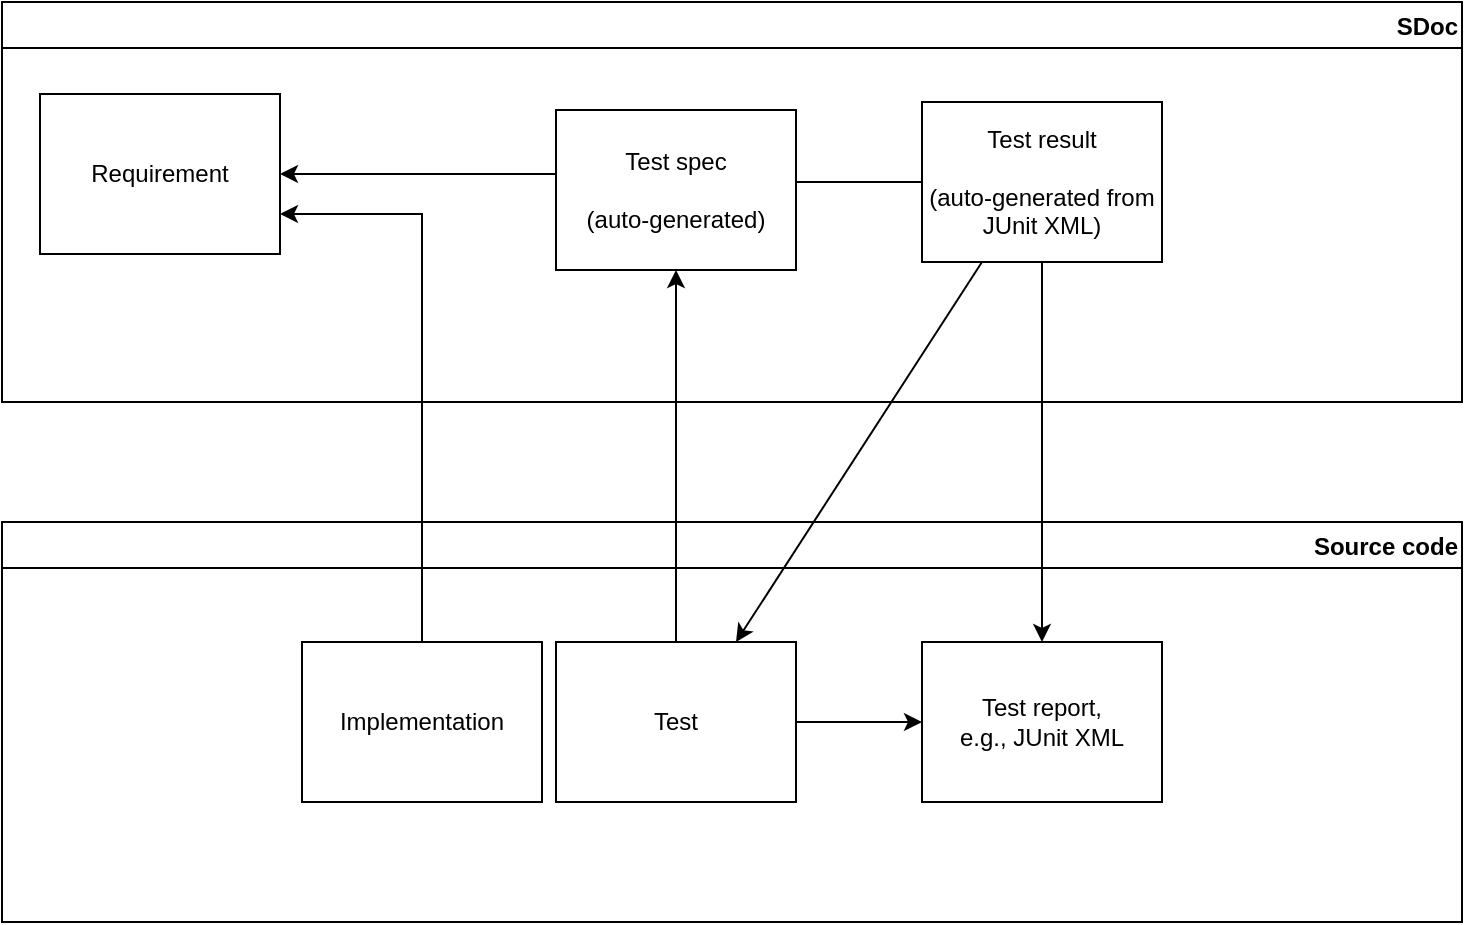 <mxfile version="28.1.2" pages="8">
  <diagram id="odpjYmKa3UCVNtoiXPh0" name="Requirements verification">
    <mxGraphModel dx="706" dy="179" grid="0" gridSize="10" guides="1" tooltips="1" connect="1" arrows="1" fold="1" page="0" pageScale="1" pageWidth="827" pageHeight="1169" math="0" shadow="0">
      <root>
        <mxCell id="0" />
        <mxCell id="1" parent="0" />
        <mxCell id="-urwvw4bnxuLsxlCPvHD-1" style="rounded=0;orthogonalLoop=1;jettySize=auto;html=1;exitX=0.25;exitY=1;exitDx=0;exitDy=0;entryX=0.75;entryY=0;entryDx=0;entryDy=0;" parent="1" source="-urwvw4bnxuLsxlCPvHD-14" target="-urwvw4bnxuLsxlCPvHD-9" edge="1">
          <mxGeometry relative="1" as="geometry" />
        </mxCell>
        <mxCell id="-urwvw4bnxuLsxlCPvHD-7" value="Source code" style="swimlane;align=right;swimlaneLine=1;fillColor=none;" parent="1" vertex="1">
          <mxGeometry x="80" y="750" width="730" height="200" as="geometry" />
        </mxCell>
        <mxCell id="-urwvw4bnxuLsxlCPvHD-9" value="Test" style="rounded=0;whiteSpace=wrap;html=1;" parent="-urwvw4bnxuLsxlCPvHD-7" vertex="1">
          <mxGeometry x="277" y="60" width="120" height="80" as="geometry" />
        </mxCell>
        <mxCell id="-urwvw4bnxuLsxlCPvHD-10" value="Test report,&lt;div&gt;&lt;span style=&quot;background-color: transparent; color: light-dark(rgb(0, 0, 0), rgb(255, 255, 255));&quot;&gt;e.g., JUnit XML&lt;/span&gt;&lt;/div&gt;" style="rounded=0;whiteSpace=wrap;html=1;" parent="-urwvw4bnxuLsxlCPvHD-7" vertex="1">
          <mxGeometry x="460" y="60" width="120" height="80" as="geometry" />
        </mxCell>
        <mxCell id="-urwvw4bnxuLsxlCPvHD-11" style="edgeStyle=orthogonalEdgeStyle;rounded=0;orthogonalLoop=1;jettySize=auto;html=1;exitX=1;exitY=0.5;exitDx=0;exitDy=0;" parent="-urwvw4bnxuLsxlCPvHD-7" source="-urwvw4bnxuLsxlCPvHD-9" target="-urwvw4bnxuLsxlCPvHD-10" edge="1">
          <mxGeometry relative="1" as="geometry" />
        </mxCell>
        <mxCell id="L76AtfdDQlGwQsHUeOsy-3" value="Implementation" style="rounded=0;whiteSpace=wrap;html=1;" parent="-urwvw4bnxuLsxlCPvHD-7" vertex="1">
          <mxGeometry x="150" y="60" width="120" height="80" as="geometry" />
        </mxCell>
        <mxCell id="-urwvw4bnxuLsxlCPvHD-12" value="SDoc" style="swimlane;align=right;" parent="1" vertex="1">
          <mxGeometry x="80" y="490" width="730" height="200" as="geometry" />
        </mxCell>
        <mxCell id="-urwvw4bnxuLsxlCPvHD-13" value="Requirement" style="rounded=0;whiteSpace=wrap;html=1;" parent="-urwvw4bnxuLsxlCPvHD-12" vertex="1">
          <mxGeometry x="19" y="46" width="120" height="80" as="geometry" />
        </mxCell>
        <mxCell id="-urwvw4bnxuLsxlCPvHD-14" value="Test result&lt;div&gt;&lt;br&gt;&lt;/div&gt;&lt;div&gt;(auto-generated from JUnit XML)&lt;/div&gt;" style="rounded=0;whiteSpace=wrap;html=1;" parent="-urwvw4bnxuLsxlCPvHD-12" vertex="1">
          <mxGeometry x="460" y="50" width="120" height="80" as="geometry" />
        </mxCell>
        <mxCell id="-urwvw4bnxuLsxlCPvHD-15" style="edgeStyle=orthogonalEdgeStyle;rounded=0;orthogonalLoop=1;jettySize=auto;html=1;exitX=0;exitY=0.5;exitDx=0;exitDy=0;entryX=1;entryY=0.5;entryDx=0;entryDy=0;" parent="-urwvw4bnxuLsxlCPvHD-12" source="-urwvw4bnxuLsxlCPvHD-14" target="-urwvw4bnxuLsxlCPvHD-13" edge="1">
          <mxGeometry relative="1" as="geometry">
            <mxPoint x="280" y="90" as="sourcePoint" />
          </mxGeometry>
        </mxCell>
        <mxCell id="L76AtfdDQlGwQsHUeOsy-1" value="Test spec&lt;div&gt;&lt;br&gt;&lt;/div&gt;&lt;div&gt;(auto-generated)&lt;/div&gt;" style="rounded=0;whiteSpace=wrap;html=1;" parent="-urwvw4bnxuLsxlCPvHD-12" vertex="1">
          <mxGeometry x="277" y="54" width="120" height="80" as="geometry" />
        </mxCell>
        <mxCell id="-urwvw4bnxuLsxlCPvHD-16" style="edgeStyle=orthogonalEdgeStyle;rounded=0;orthogonalLoop=1;jettySize=auto;html=1;exitX=0.5;exitY=1;exitDx=0;exitDy=0;entryX=0.5;entryY=0;entryDx=0;entryDy=0;" parent="1" source="-urwvw4bnxuLsxlCPvHD-14" target="-urwvw4bnxuLsxlCPvHD-10" edge="1">
          <mxGeometry relative="1" as="geometry" />
        </mxCell>
        <mxCell id="L76AtfdDQlGwQsHUeOsy-2" value="" style="edgeStyle=orthogonalEdgeStyle;rounded=0;orthogonalLoop=1;jettySize=auto;html=1;exitX=0.5;exitY=0;exitDx=0;exitDy=0;entryX=0.5;entryY=1;entryDx=0;entryDy=0;" parent="1" source="-urwvw4bnxuLsxlCPvHD-9" target="L76AtfdDQlGwQsHUeOsy-1" edge="1">
          <mxGeometry relative="1" as="geometry">
            <mxPoint x="414" y="810" as="sourcePoint" />
            <mxPoint x="230" y="589" as="targetPoint" />
          </mxGeometry>
        </mxCell>
        <mxCell id="L76AtfdDQlGwQsHUeOsy-5" style="edgeStyle=orthogonalEdgeStyle;rounded=0;orthogonalLoop=1;jettySize=auto;html=1;entryX=1;entryY=0.75;entryDx=0;entryDy=0;exitX=0.5;exitY=0;exitDx=0;exitDy=0;" parent="1" source="L76AtfdDQlGwQsHUeOsy-3" target="-urwvw4bnxuLsxlCPvHD-13" edge="1">
          <mxGeometry relative="1" as="geometry">
            <mxPoint x="290" y="688" as="targetPoint" />
          </mxGeometry>
        </mxCell>
      </root>
    </mxGraphModel>
  </diagram>
  <diagram name="Systems vs Software" id="yT1sfEM8uXp_71TTeawq">
    <mxGraphModel grid="1" page="1" gridSize="10" guides="1" tooltips="1" connect="1" arrows="1" fold="1" pageScale="1" pageWidth="827" pageHeight="1169" math="0" shadow="0">
      <root>
        <mxCell id="99rDl3f7qPsBwf8MF5n6-0" />
        <mxCell id="99rDl3f7qPsBwf8MF5n6-1" parent="99rDl3f7qPsBwf8MF5n6-0" />
        <mxCell id="99rDl3f7qPsBwf8MF5n6-33" value="World of Systems" style="swimlane;container=0;" vertex="1" parent="99rDl3f7qPsBwf8MF5n6-1">
          <mxGeometry x="-760" y="479" width="160" height="221" as="geometry" />
        </mxCell>
        <mxCell id="99rDl3f7qPsBwf8MF5n6-34" value="&lt;div&gt;Documents&lt;/div&gt;" style="rounded=0;whiteSpace=wrap;html=1;" vertex="1" parent="99rDl3f7qPsBwf8MF5n6-33">
          <mxGeometry x="20" y="40" width="120" height="40" as="geometry" />
        </mxCell>
        <mxCell id="99rDl3f7qPsBwf8MF5n6-35" value="&lt;div&gt;Requirements&lt;/div&gt;" style="rounded=0;whiteSpace=wrap;html=1;" vertex="1" parent="99rDl3f7qPsBwf8MF5n6-33">
          <mxGeometry x="20" y="101" width="120" height="40" as="geometry" />
        </mxCell>
        <mxCell id="99rDl3f7qPsBwf8MF5n6-36" value="&lt;div&gt;Models&lt;/div&gt;" style="rounded=0;whiteSpace=wrap;html=1;" vertex="1" parent="99rDl3f7qPsBwf8MF5n6-33">
          <mxGeometry x="20" y="161" width="120" height="40" as="geometry" />
        </mxCell>
        <mxCell id="99rDl3f7qPsBwf8MF5n6-37" value="World of Software" style="swimlane;startSize=23;container=0;" vertex="1" parent="99rDl3f7qPsBwf8MF5n6-1">
          <mxGeometry x="-440" y="479" width="300" height="221" as="geometry" />
        </mxCell>
        <mxCell id="99rDl3f7qPsBwf8MF5n6-38" value="Code coverage reports" style="rounded=0;whiteSpace=wrap;html=1;" vertex="1" parent="99rDl3f7qPsBwf8MF5n6-37">
          <mxGeometry x="160" y="161" width="120" height="40" as="geometry" />
        </mxCell>
        <mxCell id="99rDl3f7qPsBwf8MF5n6-39" value="&lt;div&gt;Source code&amp;nbsp;&lt;/div&gt;&lt;div&gt;and tests&lt;/div&gt;" style="rounded=0;whiteSpace=wrap;html=1;" vertex="1" parent="99rDl3f7qPsBwf8MF5n6-37">
          <mxGeometry x="20" y="40" width="120" height="40" as="geometry" />
        </mxCell>
        <mxCell id="99rDl3f7qPsBwf8MF5n6-41" value="&lt;div&gt;Test reports&lt;/div&gt;" style="rounded=0;whiteSpace=wrap;html=1;" vertex="1" parent="99rDl3f7qPsBwf8MF5n6-37">
          <mxGeometry x="160" y="100" width="120" height="40" as="geometry" />
        </mxCell>
        <mxCell id="99rDl3f7qPsBwf8MF5n6-42" style="rounded=0;orthogonalLoop=1;jettySize=auto;html=1;exitX=1;exitY=0.5;exitDx=0;exitDy=0;entryX=0;entryY=0.5;entryDx=0;entryDy=0;endArrow=none;startFill=0;" edge="1" parent="99rDl3f7qPsBwf8MF5n6-37">
          <mxGeometry relative="1" as="geometry">
            <mxPoint x="211" y="157" as="sourcePoint" />
          </mxGeometry>
        </mxCell>
        <mxCell id="99rDl3f7qPsBwf8MF5n6-43" value="Auto-generated code" style="rounded=0;whiteSpace=wrap;html=1;" vertex="1" parent="99rDl3f7qPsBwf8MF5n6-37">
          <mxGeometry x="20" y="101" width="120" height="40" as="geometry" />
        </mxCell>
        <mxCell id="99rDl3f7qPsBwf8MF5n6-44" value="Doxygen" style="rounded=0;whiteSpace=wrap;html=1;" vertex="1" parent="99rDl3f7qPsBwf8MF5n6-37">
          <mxGeometry x="160" y="40" width="120" height="40" as="geometry" />
        </mxCell>
        <mxCell id="99rDl3f7qPsBwf8MF5n6-40" value="Documents" style="rounded=0;whiteSpace=wrap;html=1;" vertex="1" parent="99rDl3f7qPsBwf8MF5n6-37">
          <mxGeometry x="20" y="161" width="120" height="40" as="geometry" />
        </mxCell>
        <mxCell id="99rDl3f7qPsBwf8MF5n6-45" value="" style="shape=doubleArrow;direction=south;whiteSpace=wrap;html=1;arrowWidth=0.315;arrowSize=0.392;rotation=90;" vertex="1" parent="99rDl3f7qPsBwf8MF5n6-1">
          <mxGeometry x="-539.56" y="526.81" width="40" height="116.35" as="geometry" />
        </mxCell>
        <mxCell id="wFWGvBZJNk32mfG0I2VF-0" value="World of Systems" style="swimlane;swimlaneHead=1;swimlaneBody=1;horizontal=1;container=0;" vertex="1" parent="99rDl3f7qPsBwf8MF5n6-1">
          <mxGeometry x="-760" y="759" width="160" height="221" as="geometry" />
        </mxCell>
        <mxCell id="wFWGvBZJNk32mfG0I2VF-1" value="&lt;div&gt;Documents&lt;/div&gt;" style="rounded=0;whiteSpace=wrap;html=1;" vertex="1" parent="wFWGvBZJNk32mfG0I2VF-0">
          <mxGeometry x="20" y="40" width="120" height="40" as="geometry" />
        </mxCell>
        <mxCell id="wFWGvBZJNk32mfG0I2VF-2" value="&lt;div&gt;Requirements&lt;/div&gt;" style="rounded=0;whiteSpace=wrap;html=1;" vertex="1" parent="wFWGvBZJNk32mfG0I2VF-0">
          <mxGeometry x="20" y="101" width="120" height="40" as="geometry" />
        </mxCell>
        <mxCell id="wFWGvBZJNk32mfG0I2VF-3" value="&lt;div&gt;Models&lt;/div&gt;" style="rounded=0;whiteSpace=wrap;html=1;" vertex="1" parent="wFWGvBZJNk32mfG0I2VF-0">
          <mxGeometry x="20" y="161" width="120" height="40" as="geometry" />
        </mxCell>
        <mxCell id="wFWGvBZJNk32mfG0I2VF-4" value="World of Software" style="swimlane;startSize=23;container=0;" vertex="1" parent="99rDl3f7qPsBwf8MF5n6-1">
          <mxGeometry x="-440" y="759" width="300" height="221" as="geometry" />
        </mxCell>
        <mxCell id="wFWGvBZJNk32mfG0I2VF-5" value="&lt;div&gt;Code coverage reports&lt;/div&gt;&lt;div&gt;&lt;span style=&quot;color: rgb(0, 0, 255);&quot;&gt;.gcov.json&lt;/span&gt;&lt;/div&gt;" style="rounded=0;whiteSpace=wrap;html=1;" vertex="1" parent="wFWGvBZJNk32mfG0I2VF-4">
          <mxGeometry x="160" y="161" width="120" height="40" as="geometry" />
        </mxCell>
        <mxCell id="wFWGvBZJNk32mfG0I2VF-6" value="&lt;div&gt;Documents&lt;/div&gt;&lt;div&gt;&lt;span style=&quot;color: rgb(0, 0, 255);&quot;&gt;.md, .rst, .adoc&lt;/span&gt;&lt;/div&gt;" style="rounded=0;whiteSpace=wrap;html=1;" vertex="1" parent="wFWGvBZJNk32mfG0I2VF-4">
          <mxGeometry x="20" y="160" width="120" height="40" as="geometry" />
        </mxCell>
        <mxCell id="wFWGvBZJNk32mfG0I2VF-7" value="&lt;div&gt;Source code&amp;nbsp;&lt;/div&gt;&lt;div&gt;and tests&lt;/div&gt;&lt;div&gt;&lt;span style=&quot;color: rgb(0, 0, 255);&quot;&gt;.c, .h. py&lt;/span&gt;&lt;/div&gt;" style="rounded=0;whiteSpace=wrap;html=1;" vertex="1" parent="wFWGvBZJNk32mfG0I2VF-4">
          <mxGeometry x="20" y="40" width="120" height="40" as="geometry" />
        </mxCell>
        <mxCell id="wFWGvBZJNk32mfG0I2VF-8" value="&lt;div&gt;Test reports&lt;/div&gt;&lt;div&gt;&lt;span style=&quot;color: rgb(0, 0, 255);&quot;&gt;.junit.xml&lt;/span&gt;&lt;/div&gt;" style="rounded=0;whiteSpace=wrap;html=1;" vertex="1" parent="wFWGvBZJNk32mfG0I2VF-4">
          <mxGeometry x="160" y="100" width="120" height="40" as="geometry" />
        </mxCell>
        <mxCell id="wFWGvBZJNk32mfG0I2VF-9" style="rounded=0;orthogonalLoop=1;jettySize=auto;html=1;exitX=1;exitY=0.5;exitDx=0;exitDy=0;entryX=0;entryY=0.5;entryDx=0;entryDy=0;endArrow=none;startFill=0;" edge="1" parent="wFWGvBZJNk32mfG0I2VF-4">
          <mxGeometry relative="1" as="geometry">
            <mxPoint x="211" y="157" as="sourcePoint" />
          </mxGeometry>
        </mxCell>
        <mxCell id="wFWGvBZJNk32mfG0I2VF-10" value="&lt;div&gt;Auto-generated code&lt;/div&gt;&lt;div&gt;&lt;span style=&quot;color: rgb(0, 0, 255);&quot;&gt;.c, .h. py, .xml&lt;/span&gt;&lt;/div&gt;" style="rounded=0;whiteSpace=wrap;html=1;" vertex="1" parent="wFWGvBZJNk32mfG0I2VF-4">
          <mxGeometry x="20" y="101" width="120" height="40" as="geometry" />
        </mxCell>
        <mxCell id="wFWGvBZJNk32mfG0I2VF-11" value="&lt;div&gt;Doxygen&lt;/div&gt;&lt;span style=&quot;color: rgb(0, 0, 255);&quot;&gt;HTML, XML&lt;/span&gt;" style="rounded=0;whiteSpace=wrap;html=1;" vertex="1" parent="wFWGvBZJNk32mfG0I2VF-4">
          <mxGeometry x="160" y="40" width="120" height="40" as="geometry" />
        </mxCell>
        <mxCell id="wFWGvBZJNk32mfG0I2VF-12" value="" style="shape=doubleArrow;direction=south;whiteSpace=wrap;html=1;arrowWidth=0.315;arrowSize=0.392;rotation=90;" vertex="1" parent="99rDl3f7qPsBwf8MF5n6-1">
          <mxGeometry x="-539.56" y="806.81" width="40" height="116.35" as="geometry" />
        </mxCell>
        <mxCell id="wFWGvBZJNk32mfG0I2VF-13" value="&lt;div&gt;(Informal), Word, Excel&lt;/div&gt;" style="text;html=1;align=center;verticalAlign=middle;whiteSpace=wrap;rounded=0;fontSize=14;fontColor=#0000FF;" vertex="1" parent="99rDl3f7qPsBwf8MF5n6-1">
          <mxGeometry x="-609.06" y="790" width="180" height="40" as="geometry" />
        </mxCell>
        <mxCell id="wFWGvBZJNk32mfG0I2VF-14" value="&lt;div&gt;JSON/XML, REST API&lt;/div&gt;&lt;div&gt;ReqIF, SPDX&lt;/div&gt;" style="text;html=1;align=center;verticalAlign=middle;whiteSpace=wrap;rounded=0;fontSize=14;fontColor=#0000FF;" vertex="1" parent="99rDl3f7qPsBwf8MF5n6-1">
          <mxGeometry x="-600" y="910" width="160" height="40" as="geometry" />
        </mxCell>
      </root>
    </mxGraphModel>
  </diagram>
  <diagram id="44qwrU6La3E9WKoW_g80" name="File Traceability Index">
    <mxGraphModel grid="0" page="0" gridSize="10" guides="1" tooltips="1" connect="1" arrows="1" fold="1" pageScale="1" pageWidth="827" pageHeight="1169" math="0" shadow="0">
      <root>
        <mxCell id="0" />
        <mxCell id="1" parent="0" />
        <mxCell id="kVda6_v4AAA_5ya8-KJ_-1" value="FileTraceabilityIndex" style="swimlane;" vertex="1" parent="1">
          <mxGeometry x="40" y="160" width="1384" height="1010" as="geometry" />
        </mxCell>
        <mxCell id="kVda6_v4AAA_5ya8-KJ_-2" value="create_requirement()" style="rounded=0;whiteSpace=wrap;html=1;" vertex="1" parent="kVda6_v4AAA_5ya8-KJ_-1">
          <mxGeometry x="40" y="80" width="160" height="60" as="geometry" />
        </mxCell>
        <mxCell id="kVda6_v4AAA_5ya8-KJ_-3" value="create_traceability_index()" style="rounded=0;whiteSpace=wrap;html=1;" vertex="1" parent="kVda6_v4AAA_5ya8-KJ_-1">
          <mxGeometry x="240" y="80" width="160" height="60" as="geometry" />
        </mxCell>
        <mxCell id="kVda6_v4AAA_5ya8-KJ_-4" value="validate_and_resolve()" style="rounded=0;whiteSpace=wrap;html=1;" vertex="1" parent="kVda6_v4AAA_5ya8-KJ_-1">
          <mxGeometry x="440" y="80" width="160" height="60" as="geometry" />
        </mxCell>
        <mxCell id="kVda6_v4AAA_5ya8-KJ_-5" value="&quot;src/file.py&quot; -&amp;gt; [SDocNode, ...]" style="rounded=0;whiteSpace=wrap;html=1;align=left;" vertex="1" parent="kVda6_v4AAA_5ya8-KJ_-1">
          <mxGeometry x="40" y="320" width="240" height="60" as="geometry" />
        </mxCell>
        <mxCell id="kVda6_v4AAA_5ya8-KJ_-6" value="&quot;REQ-001&quot; -&amp;gt; set{&lt;div&gt;&amp;nbsp; &amp;nbsp;&quot;src/file.py&quot;, ...&lt;/div&gt;&lt;div&gt;}&lt;/div&gt;" style="rounded=0;whiteSpace=wrap;html=1;align=left;" vertex="1" parent="kVda6_v4AAA_5ya8-KJ_-1">
          <mxGeometry x="40" y="400" width="240" height="60" as="geometry" />
        </mxCell>
        <mxCell id="kVda6_v4AAA_5ya8-KJ_-7" value="&quot;src/file.py&quot; -&amp;gt; SourceFileTraceabilityInfo" style="rounded=0;whiteSpace=wrap;html=1;align=left;" vertex="1" parent="kVda6_v4AAA_5ya8-KJ_-1">
          <mxGeometry x="40" y="480" width="240" height="60" as="geometry" />
        </mxCell>
        <mxCell id="kVda6_v4AAA_5ya8-KJ_-8" value="&quot;REQ-001&quot; -&amp;gt; [&lt;div&gt;&amp;nbsp; &amp;nbsp; &amp;nbsp; &amp;nbsp; &amp;nbsp; &amp;nbsp; &amp;nbsp; (&quot;src/file.py&quot;: (3,5))&lt;br&gt;&lt;div&gt;]&amp;nbsp; &amp;nbsp; &amp;nbsp; &amp;nbsp; &amp;nbsp; &amp;nbsp; &amp;nbsp; &amp;nbsp; &amp;nbsp; &amp;nbsp; &amp;nbsp;&amp;nbsp;&lt;/div&gt;&lt;/div&gt;" style="rounded=0;whiteSpace=wrap;html=1;align=left;" vertex="1" parent="kVda6_v4AAA_5ya8-KJ_-1">
          <mxGeometry x="40" y="560" width="240" height="60" as="geometry" />
        </mxCell>
        <mxCell id="kVda6_v4AAA_5ya8-KJ_-9" value="&quot;src/file.py&quot; -&amp;gt; {&lt;div&gt;&amp;nbsp; &amp;nbsp; &quot;foo&quot;: [&amp;nbsp;&lt;span style=&quot;background-color: transparent; color: light-dark(rgb(0, 0, 0), rgb(255, 255, 255));&quot;&gt;&quot;REQ-001&quot;&lt;/span&gt;&lt;span style=&quot;background-color: transparent; color: light-dark(rgb(0, 0, 0), rgb(255, 255, 255));&quot;&gt;]&amp;nbsp; &amp;nbsp; &amp;nbsp; &amp;nbsp;&lt;/span&gt;&lt;/div&gt;&lt;div&gt;}&amp;nbsp; &amp;nbsp; &amp;nbsp; &amp;nbsp; &amp;nbsp; &amp;nbsp; &amp;nbsp; &amp;nbsp; &amp;nbsp; &amp;nbsp;&amp;nbsp;&lt;span style=&quot;background-color: transparent; color: light-dark(rgb(0, 0, 0), rgb(255, 255, 255));&quot;&gt;&amp;nbsp;&lt;/span&gt;&lt;/div&gt;" style="rounded=0;whiteSpace=wrap;html=1;align=left;" vertex="1" parent="kVda6_v4AAA_5ya8-KJ_-1">
          <mxGeometry x="40" y="640" width="240" height="60" as="geometry" />
        </mxCell>
        <mxCell id="kVda6_v4AAA_5ya8-KJ_-10" value="&quot;src/file.py&quot; -&amp;gt; {&lt;div&gt;&amp;nbsp; &amp;nbsp; &quot;FooClass&quot;: [&amp;nbsp;&lt;span style=&quot;background-color: transparent; color: light-dark(rgb(0, 0, 0), rgb(255, 255, 255));&quot;&gt;&quot;REQ-001&quot;&lt;/span&gt;&lt;span style=&quot;background-color: transparent; color: light-dark(rgb(0, 0, 0), rgb(255, 255, 255));&quot;&gt;]&lt;/span&gt;&lt;/div&gt;&lt;div&gt;}&amp;nbsp; &amp;nbsp; &amp;nbsp; &amp;nbsp; &amp;nbsp; &amp;nbsp; &amp;nbsp; &amp;nbsp; &amp;nbsp; &amp;nbsp;&amp;nbsp;&lt;span style=&quot;background-color: transparent; color: light-dark(rgb(0, 0, 0), rgb(255, 255, 255));&quot;&gt;&amp;nbsp;&lt;/span&gt;&lt;/div&gt;" style="rounded=0;whiteSpace=wrap;html=1;align=left;" vertex="1" parent="kVda6_v4AAA_5ya8-KJ_-1">
          <mxGeometry x="40" y="720" width="240" height="60" as="geometry" />
        </mxCell>
        <mxCell id="kVda6_v4AAA_5ya8-KJ_-11" value="&quot;func&quot; -&amp;gt; [&lt;div&gt;&amp;nbsp; &amp;nbsp; Function(...)&lt;/div&gt;&lt;div&gt;]&lt;span style=&quot;background-color: transparent; color: light-dark(rgb(0, 0, 0), rgb(255, 255, 255));&quot;&gt;&amp;nbsp; &amp;nbsp; &amp;nbsp; &amp;nbsp;&lt;/span&gt;&lt;span style=&quot;background-color: transparent; color: light-dark(rgb(0, 0, 0), rgb(255, 255, 255));&quot;&gt;&amp;nbsp;&lt;/span&gt;&lt;/div&gt;" style="rounded=0;whiteSpace=wrap;html=1;align=left;" vertex="1" parent="kVda6_v4AAA_5ya8-KJ_-1">
          <mxGeometry x="40" y="800" width="240" height="60" as="geometry" />
        </mxCell>
        <mxCell id="kVda6_v4AAA_5ya8-KJ_-12" value="&lt;div&gt;&quot;file.py&quot; -&amp;gt; (&lt;/div&gt;&lt;div&gt;&amp;nbsp; &amp;nbsp; &amp;nbsp;general_requirements:[SDocNode],&amp;nbsp;&lt;/div&gt;&lt;div&gt;&lt;span style=&quot;background-color: transparent; color: light-dark(rgb(0, 0, 0), rgb(255, 255, 255));&quot;&gt;&amp;nbsp; &amp;nbsp; &amp;nbsp;range_requirements: [SDocNode]&lt;/span&gt;&lt;/div&gt;&lt;div&gt;)&lt;/div&gt;" style="rounded=0;whiteSpace=wrap;html=1;align=left;" vertex="1" parent="kVda6_v4AAA_5ya8-KJ_-1">
          <mxGeometry x="40" y="880" width="240" height="80" as="geometry" />
        </mxCell>
        <mxCell id="kVda6_v4AAA_5ya8-KJ_-16" style="rounded=0;orthogonalLoop=1;jettySize=auto;html=1;exitX=0.5;exitY=1;exitDx=0;exitDy=0;entryX=0.5;entryY=1;entryDx=0;entryDy=0;" edge="1" parent="kVda6_v4AAA_5ya8-KJ_-1" source="kVda6_v4AAA_5ya8-KJ_-13" target="kVda6_v4AAA_5ya8-KJ_-14">
          <mxGeometry relative="1" as="geometry" />
        </mxCell>
        <mxCell id="kVda6_v4AAA_5ya8-KJ_-19" style="rounded=0;orthogonalLoop=1;jettySize=auto;html=1;exitX=0.5;exitY=1;exitDx=0;exitDy=0;" edge="1" parent="kVda6_v4AAA_5ya8-KJ_-1" source="kVda6_v4AAA_5ya8-KJ_-13" target="kVda6_v4AAA_5ya8-KJ_-18">
          <mxGeometry relative="1" as="geometry" />
        </mxCell>
        <mxCell id="kVda6_v4AAA_5ya8-KJ_-29" style="rounded=0;orthogonalLoop=1;jettySize=auto;html=1;exitX=0.5;exitY=1;exitDx=0;exitDy=0;entryX=0.5;entryY=0;entryDx=0;entryDy=0;" edge="1" parent="kVda6_v4AAA_5ya8-KJ_-1" source="kVda6_v4AAA_5ya8-KJ_-13" target="kVda6_v4AAA_5ya8-KJ_-24">
          <mxGeometry relative="1" as="geometry" />
        </mxCell>
        <mxCell id="kVda6_v4AAA_5ya8-KJ_-30" style="rounded=0;orthogonalLoop=1;jettySize=auto;html=1;exitX=0.5;exitY=1;exitDx=0;exitDy=0;entryX=0.5;entryY=0;entryDx=0;entryDy=0;" edge="1" parent="kVda6_v4AAA_5ya8-KJ_-1" source="kVda6_v4AAA_5ya8-KJ_-13" target="kVda6_v4AAA_5ya8-KJ_-20">
          <mxGeometry relative="1" as="geometry" />
        </mxCell>
        <mxCell id="kVda6_v4AAA_5ya8-KJ_-31" style="rounded=0;orthogonalLoop=1;jettySize=auto;html=1;exitX=0.5;exitY=1;exitDx=0;exitDy=0;entryX=0.5;entryY=0;entryDx=0;entryDy=0;" edge="1" parent="kVda6_v4AAA_5ya8-KJ_-1" source="kVda6_v4AAA_5ya8-KJ_-13" target="kVda6_v4AAA_5ya8-KJ_-27">
          <mxGeometry relative="1" as="geometry" />
        </mxCell>
        <mxCell id="kVda6_v4AAA_5ya8-KJ_-13" value="&quot;src/file.py&quot;" style="rounded=0;whiteSpace=wrap;html=1;align=left;rotation=-45;" vertex="1" parent="kVda6_v4AAA_5ya8-KJ_-1">
          <mxGeometry x="360" y="320" width="240" height="60" as="geometry" />
        </mxCell>
        <mxCell id="kVda6_v4AAA_5ya8-KJ_-14" value="SDocNode" style="rounded=0;whiteSpace=wrap;html=1;align=left;" vertex="1" parent="kVda6_v4AAA_5ya8-KJ_-1">
          <mxGeometry x="680" y="200" width="240" height="60" as="geometry" />
        </mxCell>
        <mxCell id="kVda6_v4AAA_5ya8-KJ_-17" style="rounded=0;orthogonalLoop=1;jettySize=auto;html=1;exitX=0.5;exitY=1;exitDx=0;exitDy=0;entryX=0.5;entryY=1;entryDx=0;entryDy=0;" edge="1" parent="kVda6_v4AAA_5ya8-KJ_-1" source="kVda6_v4AAA_5ya8-KJ_-15" target="kVda6_v4AAA_5ya8-KJ_-13">
          <mxGeometry relative="1" as="geometry" />
        </mxCell>
        <mxCell id="kVda6_v4AAA_5ya8-KJ_-21" style="rounded=0;orthogonalLoop=1;jettySize=auto;html=1;exitX=0.5;exitY=1;exitDx=0;exitDy=0;entryX=0.5;entryY=0;entryDx=0;entryDy=0;" edge="1" parent="kVda6_v4AAA_5ya8-KJ_-1" source="kVda6_v4AAA_5ya8-KJ_-15" target="kVda6_v4AAA_5ya8-KJ_-20">
          <mxGeometry relative="1" as="geometry" />
        </mxCell>
        <mxCell id="kVda6_v4AAA_5ya8-KJ_-23" style="rounded=0;orthogonalLoop=1;jettySize=auto;html=1;exitX=0.5;exitY=1;exitDx=0;exitDy=0;entryX=0.5;entryY=0;entryDx=0;entryDy=0;" edge="1" parent="kVda6_v4AAA_5ya8-KJ_-1" source="kVda6_v4AAA_5ya8-KJ_-13" target="kVda6_v4AAA_5ya8-KJ_-22">
          <mxGeometry relative="1" as="geometry" />
        </mxCell>
        <mxCell id="kVda6_v4AAA_5ya8-KJ_-15" value="REQ-001" style="rounded=0;whiteSpace=wrap;html=1;align=left;rotation=40;" vertex="1" parent="kVda6_v4AAA_5ya8-KJ_-1">
          <mxGeometry x="961" y="280" width="240" height="60" as="geometry" />
        </mxCell>
        <mxCell id="kVda6_v4AAA_5ya8-KJ_-18" value="SourceFileTraceabilityInfo" style="rounded=0;whiteSpace=wrap;html=1;align=left;rotation=60;" vertex="1" parent="kVda6_v4AAA_5ya8-KJ_-1">
          <mxGeometry x="280" y="610" width="240" height="60" as="geometry" />
        </mxCell>
        <mxCell id="kVda6_v4AAA_5ya8-KJ_-20" value="(&quot;src/file.py&quot;: (3,5))" style="rounded=0;whiteSpace=wrap;html=1;align=left;rotation=-60;" vertex="1" parent="kVda6_v4AAA_5ya8-KJ_-1">
          <mxGeometry x="1020" y="650" width="240" height="60" as="geometry" />
        </mxCell>
        <mxCell id="kVda6_v4AAA_5ya8-KJ_-22" value="RANGE(3,5)" style="rounded=0;whiteSpace=wrap;html=1;align=left;rotation=-15;" vertex="1" parent="kVda6_v4AAA_5ya8-KJ_-1">
          <mxGeometry x="950" y="830" width="240" height="60" as="geometry" />
        </mxCell>
        <mxCell id="kVda6_v4AAA_5ya8-KJ_-26" style="rounded=0;orthogonalLoop=1;jettySize=auto;html=1;exitX=0.5;exitY=0;exitDx=0;exitDy=0;entryX=0.5;entryY=1;entryDx=0;entryDy=0;" edge="1" parent="kVda6_v4AAA_5ya8-KJ_-1" source="kVda6_v4AAA_5ya8-KJ_-24" target="kVda6_v4AAA_5ya8-KJ_-15">
          <mxGeometry relative="1" as="geometry" />
        </mxCell>
        <mxCell id="kVda6_v4AAA_5ya8-KJ_-24" value="foo()" style="rounded=0;whiteSpace=wrap;html=1;align=left;rotation=25;" vertex="1" parent="kVda6_v4AAA_5ya8-KJ_-1">
          <mxGeometry x="410" y="830" width="240" height="60" as="geometry" />
        </mxCell>
        <mxCell id="kVda6_v4AAA_5ya8-KJ_-28" style="rounded=0;orthogonalLoop=1;jettySize=auto;html=1;exitX=0.5;exitY=0;exitDx=0;exitDy=0;entryX=0.5;entryY=1;entryDx=0;entryDy=0;" edge="1" parent="kVda6_v4AAA_5ya8-KJ_-1" source="kVda6_v4AAA_5ya8-KJ_-27" target="kVda6_v4AAA_5ya8-KJ_-15">
          <mxGeometry relative="1" as="geometry" />
        </mxCell>
        <mxCell id="kVda6_v4AAA_5ya8-KJ_-27" value="FooClass" style="rounded=0;whiteSpace=wrap;html=1;align=left;rotation=0;" vertex="1" parent="kVda6_v4AAA_5ya8-KJ_-1">
          <mxGeometry x="680" y="900" width="240" height="60" as="geometry" />
        </mxCell>
      </root>
    </mxGraphModel>
  </diagram>
  <diagram id="zKWpUJTkC_tUNhlubEvB" name="Traceability">
    <mxGraphModel grid="1" page="1" gridSize="10" guides="1" tooltips="1" connect="1" arrows="1" fold="1" pageScale="1" pageWidth="827" pageHeight="1169" math="0" shadow="0">
      <root>
        <mxCell id="0" />
        <mxCell id="1" parent="0" />
        <mxCell id="TmTSgZyQf55abg27w96t-1" value="Systems World" style="swimlane;" vertex="1" parent="1">
          <mxGeometry x="515" y="350" width="678" height="350" as="geometry" />
        </mxCell>
        <mxCell id="TmTSgZyQf55abg27w96t-2" value="&lt;div&gt;Confluence/Jira&lt;/div&gt;" style="rounded=0;whiteSpace=wrap;html=1;" vertex="1" parent="TmTSgZyQf55abg27w96t-1">
          <mxGeometry x="13" y="37" width="120" height="121" as="geometry" />
        </mxCell>
        <mxCell id="TmTSgZyQf55abg27w96t-3" value="&lt;div&gt;Polarion&lt;/div&gt;" style="rounded=0;whiteSpace=wrap;html=1;" vertex="1" parent="TmTSgZyQf55abg27w96t-1">
          <mxGeometry x="408" y="37" width="120" height="121" as="geometry" />
        </mxCell>
        <mxCell id="TmTSgZyQf55abg27w96t-4" value="&lt;div&gt;Enterprise Architect&lt;/div&gt;" style="rounded=0;whiteSpace=wrap;html=1;" vertex="1" parent="TmTSgZyQf55abg27w96t-1">
          <mxGeometry x="277" y="37" width="120" height="121" as="geometry" />
        </mxCell>
        <mxCell id="TmTSgZyQf55abg27w96t-5" value="&lt;div&gt;Capella&lt;/div&gt;" style="rounded=0;whiteSpace=wrap;html=1;" vertex="1" parent="TmTSgZyQf55abg27w96t-1">
          <mxGeometry x="539" y="37" width="120" height="121" as="geometry" />
        </mxCell>
        <mxCell id="TmTSgZyQf55abg27w96t-6" value="&lt;div&gt;Documents&lt;/div&gt;" style="rounded=0;whiteSpace=wrap;html=1;" vertex="1" parent="TmTSgZyQf55abg27w96t-1">
          <mxGeometry x="85" y="193" width="119" height="46" as="geometry" />
        </mxCell>
        <mxCell id="TmTSgZyQf55abg27w96t-7" value="&lt;div&gt;Models&lt;/div&gt;" style="rounded=0;whiteSpace=wrap;html=1;" vertex="1" parent="TmTSgZyQf55abg27w96t-1">
          <mxGeometry x="275" y="193" width="119" height="46" as="geometry" />
        </mxCell>
        <mxCell id="TmTSgZyQf55abg27w96t-8" value="&lt;div&gt;Requirements&lt;/div&gt;" style="rounded=0;whiteSpace=wrap;html=1;" vertex="1" parent="TmTSgZyQf55abg27w96t-1">
          <mxGeometry x="457" y="193" width="119" height="46" as="geometry" />
        </mxCell>
        <mxCell id="TmTSgZyQf55abg27w96t-9" value="&lt;div&gt;Doors&lt;/div&gt;" style="rounded=0;whiteSpace=wrap;html=1;" vertex="1" parent="TmTSgZyQf55abg27w96t-1">
          <mxGeometry x="145" y="37" width="120" height="121" as="geometry" />
        </mxCell>
        <mxCell id="TmTSgZyQf55abg27w96t-10" value="StrictDoc web UI&lt;div&gt;&lt;br&gt;&lt;/div&gt;&lt;div&gt;(edit documents and requirements)&lt;/div&gt;" style="rounded=0;whiteSpace=wrap;html=1;fillColor=#d5e8d4;strokeColor=#82b366;" vertex="1" parent="TmTSgZyQf55abg27w96t-1">
          <mxGeometry x="87" y="256" width="120" height="60" as="geometry" />
        </mxCell>
        <mxCell id="TmTSgZyQf55abg27w96t-11" value="Software World" style="swimlane;startSize=23;" vertex="1" parent="1">
          <mxGeometry x="510" y="848" width="678" height="376" as="geometry" />
        </mxCell>
        <mxCell id="TmTSgZyQf55abg27w96t-12" value="Test tools&lt;div&gt;&lt;br&gt;&lt;div&gt;(JUnit XML)&lt;/div&gt;&lt;/div&gt;" style="rounded=0;whiteSpace=wrap;html=1;" vertex="1" parent="TmTSgZyQf55abg27w96t-11">
          <mxGeometry x="533" y="220" width="120" height="60" as="geometry" />
        </mxCell>
        <mxCell id="TmTSgZyQf55abg27w96t-13" value="Sphinx" style="rounded=0;whiteSpace=wrap;html=1;" vertex="1" parent="TmTSgZyQf55abg27w96t-11">
          <mxGeometry x="269" y="220" width="120" height="60" as="geometry" />
        </mxCell>
        <mxCell id="TmTSgZyQf55abg27w96t-14" value="Doxygen" style="rounded=0;whiteSpace=wrap;html=1;" vertex="1" parent="TmTSgZyQf55abg27w96t-11">
          <mxGeometry x="401" y="220" width="120" height="60" as="geometry" />
        </mxCell>
        <mxCell id="TmTSgZyQf55abg27w96t-15" style="rounded=0;orthogonalLoop=1;jettySize=auto;html=1;exitX=0.5;exitY=1;exitDx=0;exitDy=0;entryX=0.5;entryY=0;entryDx=0;entryDy=0;endArrow=none;startFill=0;" edge="1" parent="TmTSgZyQf55abg27w96t-11" source="TmTSgZyQf55abg27w96t-16" target="TmTSgZyQf55abg27w96t-22">
          <mxGeometry relative="1" as="geometry" />
        </mxCell>
        <mxCell id="TmTSgZyQf55abg27w96t-16" value="&lt;div&gt;Documents&lt;/div&gt;" style="rounded=0;whiteSpace=wrap;html=1;" vertex="1" parent="TmTSgZyQf55abg27w96t-11">
          <mxGeometry x="92" y="49" width="119" height="46" as="geometry" />
        </mxCell>
        <mxCell id="TmTSgZyQf55abg27w96t-17" style="rounded=0;orthogonalLoop=1;jettySize=auto;html=1;exitX=0.5;exitY=1;exitDx=0;exitDy=0;entryX=0;entryY=0.5;entryDx=0;entryDy=0;endArrow=none;startFill=0;" edge="1" parent="TmTSgZyQf55abg27w96t-11" source="TmTSgZyQf55abg27w96t-18" target="TmTSgZyQf55abg27w96t-26">
          <mxGeometry relative="1" as="geometry" />
        </mxCell>
        <mxCell id="TmTSgZyQf55abg27w96t-18" value="&lt;div&gt;Source code&amp;nbsp;&lt;/div&gt;&lt;div&gt;and tests&lt;/div&gt;" style="rounded=0;whiteSpace=wrap;html=1;" vertex="1" parent="TmTSgZyQf55abg27w96t-11">
          <mxGeometry x="270" y="49" width="119" height="46" as="geometry" />
        </mxCell>
        <mxCell id="TmTSgZyQf55abg27w96t-19" value="&lt;div&gt;Test reports&lt;/div&gt;" style="rounded=0;whiteSpace=wrap;html=1;" vertex="1" parent="TmTSgZyQf55abg27w96t-11">
          <mxGeometry x="521" y="45" width="119" height="46" as="geometry" />
        </mxCell>
        <mxCell id="TmTSgZyQf55abg27w96t-20" value="Markdown" style="rounded=0;whiteSpace=wrap;html=1;" vertex="1" parent="TmTSgZyQf55abg27w96t-11">
          <mxGeometry x="269" y="294" width="120" height="60" as="geometry" />
        </mxCell>
        <mxCell id="TmTSgZyQf55abg27w96t-21" style="rounded=0;orthogonalLoop=1;jettySize=auto;html=1;exitX=1;exitY=0.5;exitDx=0;exitDy=0;entryX=0;entryY=0.5;entryDx=0;entryDy=0;endArrow=none;startFill=0;" edge="1" parent="TmTSgZyQf55abg27w96t-11" source="TmTSgZyQf55abg27w96t-22" target="TmTSgZyQf55abg27w96t-26">
          <mxGeometry relative="1" as="geometry" />
        </mxCell>
        <mxCell id="TmTSgZyQf55abg27w96t-22" value="SDoc documents&lt;div&gt;and requirements&lt;/div&gt;" style="rounded=0;whiteSpace=wrap;html=1;fillColor=#d5e8d4;strokeColor=#82b366;" vertex="1" parent="TmTSgZyQf55abg27w96t-11">
          <mxGeometry x="91" y="127" width="120" height="60" as="geometry" />
        </mxCell>
        <mxCell id="TmTSgZyQf55abg27w96t-23" style="rounded=0;orthogonalLoop=1;jettySize=auto;html=1;exitX=0.5;exitY=1;exitDx=0;exitDy=0;entryX=0.5;entryY=0;entryDx=0;entryDy=0;endArrow=none;startFill=0;" edge="1" parent="TmTSgZyQf55abg27w96t-11" source="TmTSgZyQf55abg27w96t-26" target="TmTSgZyQf55abg27w96t-12">
          <mxGeometry relative="1" as="geometry" />
        </mxCell>
        <mxCell id="TmTSgZyQf55abg27w96t-24" style="rounded=0;orthogonalLoop=1;jettySize=auto;html=1;exitX=0.5;exitY=0;exitDx=0;exitDy=0;entryX=0.5;entryY=1;entryDx=0;entryDy=0;endArrow=none;startFill=0;" edge="1" parent="TmTSgZyQf55abg27w96t-11" source="TmTSgZyQf55abg27w96t-26" target="TmTSgZyQf55abg27w96t-19">
          <mxGeometry relative="1" as="geometry" />
        </mxCell>
        <mxCell id="TmTSgZyQf55abg27w96t-25" style="rounded=0;orthogonalLoop=1;jettySize=auto;html=1;exitX=0.5;exitY=1;exitDx=0;exitDy=0;entryX=0.5;entryY=0;entryDx=0;entryDy=0;endArrow=none;startFill=0;" edge="1" parent="TmTSgZyQf55abg27w96t-11" source="TmTSgZyQf55abg27w96t-26" target="TmTSgZyQf55abg27w96t-14">
          <mxGeometry relative="1" as="geometry" />
        </mxCell>
        <mxCell id="TmTSgZyQf55abg27w96t-26" value="SDoc traceability" style="rounded=0;whiteSpace=wrap;html=1;fillColor=#d5e8d4;strokeColor=#82b366;" vertex="1" parent="TmTSgZyQf55abg27w96t-11">
          <mxGeometry x="401" y="125" width="120" height="60" as="geometry" />
        </mxCell>
        <mxCell id="TmTSgZyQf55abg27w96t-27" value="" style="shape=doubleArrow;direction=south;whiteSpace=wrap;html=1;" vertex="1" parent="1">
          <mxGeometry x="789" y="708" width="116" height="124" as="geometry" />
        </mxCell>
        <mxCell id="TmTSgZyQf55abg27w96t-28" value="Word&lt;div&gt;Excel&lt;/div&gt;" style="text;html=1;align=center;verticalAlign=middle;whiteSpace=wrap;rounded=0;" vertex="1" parent="1">
          <mxGeometry x="696" y="721" width="104" height="94" as="geometry" />
        </mxCell>
        <mxCell id="TmTSgZyQf55abg27w96t-29" value="&lt;div&gt;JSON&lt;/div&gt;&lt;div&gt;ReqIF&lt;/div&gt;&lt;div&gt;XML&lt;/div&gt;&lt;div&gt;SDoc&lt;/div&gt;" style="text;html=1;align=center;verticalAlign=middle;whiteSpace=wrap;rounded=0;" vertex="1" parent="1">
          <mxGeometry x="905" y="723" width="104" height="94" as="geometry" />
        </mxCell>
        <mxCell id="TmTSgZyQf55abg27w96t-30" value="SDoc&amp;lt;-&amp;gt;ReqIF&lt;div&gt;SDoc&amp;lt;-&amp;gt;JSON&lt;/div&gt;" style="rounded=0;whiteSpace=wrap;html=1;fillColor=#d5e8d4;strokeColor=#82b366;" vertex="1" parent="1">
          <mxGeometry x="1025" y="738" width="120" height="60" as="geometry" />
        </mxCell>
        <mxCell id="TmTSgZyQf55abg27w96t-31" style="edgeStyle=orthogonalEdgeStyle;rounded=0;orthogonalLoop=1;jettySize=auto;html=1;exitX=0.5;exitY=0;exitDx=0;exitDy=0;endArrow=none;startFill=0;" edge="1" parent="1" source="TmTSgZyQf55abg27w96t-16" target="TmTSgZyQf55abg27w96t-10">
          <mxGeometry relative="1" as="geometry" />
        </mxCell>
      </root>
    </mxGraphModel>
  </diagram>
  <diagram id="JGtl-fJF71fdHpy0RLXW" name="FREETEXT-TEXT">
    <mxGraphModel dx="706" dy="579" grid="1" gridSize="10" guides="1" tooltips="1" connect="1" arrows="1" fold="1" page="1" pageScale="1" pageWidth="850" pageHeight="1100" math="0" shadow="0">
      <root>
        <mxCell id="0" />
        <mxCell id="1" parent="0" />
        <mxCell id="fgCGNwH3KyF7AB6Kls5L-43" value="" style="rounded=0;whiteSpace=wrap;html=1;" parent="1" vertex="1">
          <mxGeometry x="580" y="30" width="420" height="320" as="geometry" />
        </mxCell>
        <mxCell id="fgCGNwH3KyF7AB6Kls5L-42" value="" style="rounded=0;whiteSpace=wrap;html=1;" parent="1" vertex="1">
          <mxGeometry y="30" width="420" height="320" as="geometry" />
        </mxCell>
        <mxCell id="fgCGNwH3KyF7AB6Kls5L-10" style="edgeStyle=orthogonalEdgeStyle;rounded=0;orthogonalLoop=1;jettySize=auto;html=1;exitX=0.5;exitY=1;exitDx=0;exitDy=0;" parent="1" source="fgCGNwH3KyF7AB6Kls5L-1" target="fgCGNwH3KyF7AB6Kls5L-5" edge="1">
          <mxGeometry relative="1" as="geometry" />
        </mxCell>
        <mxCell id="fgCGNwH3KyF7AB6Kls5L-11" style="rounded=0;orthogonalLoop=1;jettySize=auto;html=1;exitX=0.25;exitY=1;exitDx=0;exitDy=0;entryX=0.5;entryY=0;entryDx=0;entryDy=0;" parent="1" source="fgCGNwH3KyF7AB6Kls5L-1" target="fgCGNwH3KyF7AB6Kls5L-6" edge="1">
          <mxGeometry relative="1" as="geometry" />
        </mxCell>
        <mxCell id="fgCGNwH3KyF7AB6Kls5L-12" style="rounded=0;orthogonalLoop=1;jettySize=auto;html=1;exitX=0.75;exitY=1;exitDx=0;exitDy=0;entryX=0.5;entryY=0;entryDx=0;entryDy=0;" parent="1" source="fgCGNwH3KyF7AB6Kls5L-1" target="fgCGNwH3KyF7AB6Kls5L-2" edge="1">
          <mxGeometry relative="1" as="geometry" />
        </mxCell>
        <mxCell id="fgCGNwH3KyF7AB6Kls5L-1" value="SDoc graph" style="rounded=0;whiteSpace=wrap;html=1;" parent="1" vertex="1">
          <mxGeometry x="100" y="60" width="120" height="60" as="geometry" />
        </mxCell>
        <mxCell id="fgCGNwH3KyF7AB6Kls5L-8" style="rounded=0;orthogonalLoop=1;jettySize=auto;html=1;exitX=0.25;exitY=1;exitDx=0;exitDy=0;entryX=0.5;entryY=0;entryDx=0;entryDy=0;" parent="1" source="fgCGNwH3KyF7AB6Kls5L-2" target="fgCGNwH3KyF7AB6Kls5L-3" edge="1">
          <mxGeometry relative="1" as="geometry" />
        </mxCell>
        <mxCell id="fgCGNwH3KyF7AB6Kls5L-9" style="rounded=0;orthogonalLoop=1;jettySize=auto;html=1;exitX=0.75;exitY=1;exitDx=0;exitDy=0;entryX=0.5;entryY=0;entryDx=0;entryDy=0;" parent="1" source="fgCGNwH3KyF7AB6Kls5L-2" target="fgCGNwH3KyF7AB6Kls5L-4" edge="1">
          <mxGeometry relative="1" as="geometry" />
        </mxCell>
        <mxCell id="fgCGNwH3KyF7AB6Kls5L-2" value="Leaf nodes" style="rounded=0;whiteSpace=wrap;html=1;" parent="1" vertex="1">
          <mxGeometry x="220" y="160" width="80" height="60" as="geometry" />
        </mxCell>
        <mxCell id="fgCGNwH3KyF7AB6Kls5L-3" value="REQUIREMENT" style="rounded=0;whiteSpace=wrap;html=1;" parent="1" vertex="1">
          <mxGeometry x="130" y="260" width="110" height="60" as="geometry" />
        </mxCell>
        <mxCell id="fgCGNwH3KyF7AB6Kls5L-4" value="&lt;div&gt;CUSTOM_ELEMENT&lt;/div&gt;&lt;div&gt;&lt;br&gt;&lt;/div&gt;&lt;div&gt;(user-defined)&lt;/div&gt;" style="rounded=0;whiteSpace=wrap;html=1;" parent="1" vertex="1">
          <mxGeometry x="280" y="260" width="120" height="60" as="geometry" />
        </mxCell>
        <mxCell id="fgCGNwH3KyF7AB6Kls5L-5" value="FRETEXT" style="rounded=0;whiteSpace=wrap;html=1;fillColor=#f8cecc;strokeColor=#b85450;" parent="1" vertex="1">
          <mxGeometry x="120" y="160" width="80" height="60" as="geometry" />
        </mxCell>
        <mxCell id="fgCGNwH3KyF7AB6Kls5L-6" value="SECTION" style="rounded=0;whiteSpace=wrap;html=1;" parent="1" vertex="1">
          <mxGeometry x="20" y="160" width="80" height="60" as="geometry" />
        </mxCell>
        <mxCell id="fgCGNwH3KyF7AB6Kls5L-27" style="rounded=0;orthogonalLoop=1;jettySize=auto;html=1;exitX=0.25;exitY=1;exitDx=0;exitDy=0;entryX=0.5;entryY=0;entryDx=0;entryDy=0;" parent="1" source="fgCGNwH3KyF7AB6Kls5L-29" target="fgCGNwH3KyF7AB6Kls5L-36" edge="1">
          <mxGeometry relative="1" as="geometry" />
        </mxCell>
        <mxCell id="fgCGNwH3KyF7AB6Kls5L-28" style="rounded=0;orthogonalLoop=1;jettySize=auto;html=1;exitX=0.75;exitY=1;exitDx=0;exitDy=0;entryX=0.5;entryY=0;entryDx=0;entryDy=0;" parent="1" source="fgCGNwH3KyF7AB6Kls5L-29" target="fgCGNwH3KyF7AB6Kls5L-32" edge="1">
          <mxGeometry relative="1" as="geometry" />
        </mxCell>
        <mxCell id="fgCGNwH3KyF7AB6Kls5L-29" value="SDoc graph" style="rounded=0;whiteSpace=wrap;html=1;" parent="1" vertex="1">
          <mxGeometry x="650" y="60" width="120" height="60" as="geometry" />
        </mxCell>
        <mxCell id="fgCGNwH3KyF7AB6Kls5L-30" style="rounded=0;orthogonalLoop=1;jettySize=auto;html=1;exitX=0.5;exitY=1;exitDx=0;exitDy=0;entryX=0.5;entryY=0;entryDx=0;entryDy=0;" parent="1" source="fgCGNwH3KyF7AB6Kls5L-32" target="fgCGNwH3KyF7AB6Kls5L-33" edge="1">
          <mxGeometry relative="1" as="geometry" />
        </mxCell>
        <mxCell id="fgCGNwH3KyF7AB6Kls5L-31" style="rounded=0;orthogonalLoop=1;jettySize=auto;html=1;exitX=0.75;exitY=1;exitDx=0;exitDy=0;entryX=0.5;entryY=0;entryDx=0;entryDy=0;" parent="1" source="fgCGNwH3KyF7AB6Kls5L-32" target="fgCGNwH3KyF7AB6Kls5L-34" edge="1">
          <mxGeometry relative="1" as="geometry" />
        </mxCell>
        <mxCell id="fgCGNwH3KyF7AB6Kls5L-37" style="rounded=0;orthogonalLoop=1;jettySize=auto;html=1;exitX=0.25;exitY=1;exitDx=0;exitDy=0;entryX=0.5;entryY=0;entryDx=0;entryDy=0;" parent="1" source="fgCGNwH3KyF7AB6Kls5L-32" target="fgCGNwH3KyF7AB6Kls5L-35" edge="1">
          <mxGeometry relative="1" as="geometry" />
        </mxCell>
        <mxCell id="fgCGNwH3KyF7AB6Kls5L-32" value="Leaf nodes" style="rounded=0;whiteSpace=wrap;html=1;" parent="1" vertex="1">
          <mxGeometry x="750" y="160" width="80" height="60" as="geometry" />
        </mxCell>
        <mxCell id="fgCGNwH3KyF7AB6Kls5L-33" value="REQUIREMENT" style="rounded=0;whiteSpace=wrap;html=1;" parent="1" vertex="1">
          <mxGeometry x="740" y="260" width="100" height="60" as="geometry" />
        </mxCell>
        <mxCell id="fgCGNwH3KyF7AB6Kls5L-34" value="&lt;div&gt;CUSTOM_ELEMENT&lt;/div&gt;&lt;div&gt;&lt;br&gt;&lt;/div&gt;&lt;div&gt;(user-defined)&lt;/div&gt;" style="rounded=0;whiteSpace=wrap;html=1;" parent="1" vertex="1">
          <mxGeometry x="860" y="260" width="120" height="60" as="geometry" />
        </mxCell>
        <mxCell id="fgCGNwH3KyF7AB6Kls5L-35" value="TEXT" style="rounded=0;whiteSpace=wrap;html=1;fillColor=#d5e8d4;strokeColor=#82b366;" parent="1" vertex="1">
          <mxGeometry x="630" y="260" width="80" height="60" as="geometry" />
        </mxCell>
        <mxCell id="fgCGNwH3KyF7AB6Kls5L-36" value="SECTION" style="rounded=0;whiteSpace=wrap;html=1;" parent="1" vertex="1">
          <mxGeometry x="600" y="160" width="80" height="60" as="geometry" />
        </mxCell>
        <mxCell id="fgCGNwH3KyF7AB6Kls5L-40" value="" style="shape=flexArrow;endArrow=classic;html=1;rounded=0;fillColor=#f5f5f5;strokeColor=#666666;" parent="1" edge="1">
          <mxGeometry width="50" height="50" relative="1" as="geometry">
            <mxPoint x="440" y="190" as="sourcePoint" />
            <mxPoint x="560" y="190" as="targetPoint" />
          </mxGeometry>
        </mxCell>
        <mxCell id="fgCGNwH3KyF7AB6Kls5L-41" value="FREETEXT-&amp;gt;TEXT migration" style="text;html=1;align=center;verticalAlign=middle;whiteSpace=wrap;rounded=0;fontSize=14;" parent="1" vertex="1">
          <mxGeometry x="435" y="140" width="125" height="30" as="geometry" />
        </mxCell>
        <mxCell id="1ZoFSRD6Sw8M5rNFie7N-1" value="" style="rounded=0;whiteSpace=wrap;html=1;" parent="1" vertex="1">
          <mxGeometry x="400" y="380" width="520" height="320" as="geometry" />
        </mxCell>
        <mxCell id="1ZoFSRD6Sw8M5rNFie7N-2" style="rounded=0;orthogonalLoop=1;jettySize=auto;html=1;exitX=0.5;exitY=1;exitDx=0;exitDy=0;entryX=0.5;entryY=0;entryDx=0;entryDy=0;" parent="1" source="1ZoFSRD6Sw8M5rNFie7N-4" target="1ZoFSRD6Sw8M5rNFie7N-12" edge="1">
          <mxGeometry relative="1" as="geometry" />
        </mxCell>
        <mxCell id="1ZoFSRD6Sw8M5rNFie7N-3" style="rounded=0;orthogonalLoop=1;jettySize=auto;html=1;exitX=0.75;exitY=1;exitDx=0;exitDy=0;entryX=0.5;entryY=0;entryDx=0;entryDy=0;" parent="1" source="1ZoFSRD6Sw8M5rNFie7N-4" target="1ZoFSRD6Sw8M5rNFie7N-8" edge="1">
          <mxGeometry relative="1" as="geometry" />
        </mxCell>
        <mxCell id="1ZoFSRD6Sw8M5rNFie7N-4" value="SDoc graph" style="rounded=0;whiteSpace=wrap;html=1;" parent="1" vertex="1">
          <mxGeometry x="470" y="410" width="120" height="60" as="geometry" />
        </mxCell>
        <mxCell id="1ZoFSRD6Sw8M5rNFie7N-6" style="rounded=0;orthogonalLoop=1;jettySize=auto;html=1;exitX=0.75;exitY=1;exitDx=0;exitDy=0;entryX=0.5;entryY=0;entryDx=0;entryDy=0;" parent="1" source="1ZoFSRD6Sw8M5rNFie7N-8" target="1ZoFSRD6Sw8M5rNFie7N-10" edge="1">
          <mxGeometry relative="1" as="geometry" />
        </mxCell>
        <mxCell id="1ZoFSRD6Sw8M5rNFie7N-15" style="edgeStyle=orthogonalEdgeStyle;rounded=0;orthogonalLoop=1;jettySize=auto;html=1;exitX=0.5;exitY=1;exitDx=0;exitDy=0;" parent="1" source="1ZoFSRD6Sw8M5rNFie7N-8" target="1ZoFSRD6Sw8M5rNFie7N-11" edge="1">
          <mxGeometry relative="1" as="geometry" />
        </mxCell>
        <mxCell id="1ZoFSRD6Sw8M5rNFie7N-16" style="edgeStyle=orthogonalEdgeStyle;rounded=0;orthogonalLoop=1;jettySize=auto;html=1;exitX=0.5;exitY=1;exitDx=0;exitDy=0;" parent="1" source="1ZoFSRD6Sw8M5rNFie7N-8" target="1ZoFSRD6Sw8M5rNFie7N-9" edge="1">
          <mxGeometry relative="1" as="geometry" />
        </mxCell>
        <mxCell id="1ZoFSRD6Sw8M5rNFie7N-8" value="Leaf node" style="rounded=0;whiteSpace=wrap;html=1;" parent="1" vertex="1">
          <mxGeometry x="570" y="510" width="80" height="60" as="geometry" />
        </mxCell>
        <mxCell id="1ZoFSRD6Sw8M5rNFie7N-9" value="REQUIREMENT" style="rounded=0;whiteSpace=wrap;html=1;" parent="1" vertex="1">
          <mxGeometry x="645" y="610" width="100" height="60" as="geometry" />
        </mxCell>
        <mxCell id="1ZoFSRD6Sw8M5rNFie7N-10" value="&lt;div&gt;CUSTOM_ELEMENT&lt;/div&gt;&lt;div&gt;&lt;br&gt;&lt;/div&gt;&lt;div&gt;(user-defined)&lt;/div&gt;" style="rounded=0;whiteSpace=wrap;html=1;" parent="1" vertex="1">
          <mxGeometry x="765" y="610" width="120" height="60" as="geometry" />
        </mxCell>
        <mxCell id="1ZoFSRD6Sw8M5rNFie7N-11" value="TEXT" style="rounded=0;whiteSpace=wrap;html=1;fillColor=#d5e8d4;strokeColor=#82b366;" parent="1" vertex="1">
          <mxGeometry x="535" y="610" width="80" height="60" as="geometry" />
        </mxCell>
        <mxCell id="1ZoFSRD6Sw8M5rNFie7N-14" style="edgeStyle=orthogonalEdgeStyle;rounded=0;orthogonalLoop=1;jettySize=auto;html=1;exitX=0.5;exitY=1;exitDx=0;exitDy=0;" parent="1" source="1ZoFSRD6Sw8M5rNFie7N-12" target="1ZoFSRD6Sw8M5rNFie7N-13" edge="1">
          <mxGeometry relative="1" as="geometry" />
        </mxCell>
        <mxCell id="1ZoFSRD6Sw8M5rNFie7N-12" value="Composite [[NODE]]" style="rounded=0;whiteSpace=wrap;html=1;" parent="1" vertex="1">
          <mxGeometry x="425" y="510" width="80" height="60" as="geometry" />
        </mxCell>
        <mxCell id="1ZoFSRD6Sw8M5rNFie7N-13" value="[[SECTION]]" style="rounded=0;whiteSpace=wrap;html=1;" parent="1" vertex="1">
          <mxGeometry x="415" y="610" width="100" height="60" as="geometry" />
        </mxCell>
      </root>
    </mxGraphModel>
  </diagram>
  <diagram id="wziwDzq6cVXO5NykXqfj" name="Draft: Feature matrix v1">
    <mxGraphModel grid="1" page="1" gridSize="10" guides="1" tooltips="1" connect="1" arrows="1" fold="1" pageScale="1" pageWidth="827" pageHeight="1169" math="0" shadow="0">
      <root>
        <mxCell id="0" />
        <mxCell id="1" parent="0" />
        <mxCell id="A8z7ic3iZrR0ejGSzq16-1" value="HTML2PDF" style="rounded=0;whiteSpace=wrap;html=1;fontStyle=1;" vertex="1" parent="1">
          <mxGeometry x="400" y="120" width="80" height="80" as="geometry" />
        </mxCell>
        <mxCell id="A8z7ic3iZrR0ejGSzq16-2" value="Static HTML export" style="rounded=0;whiteSpace=wrap;html=1;fontStyle=1;" vertex="1" parent="1">
          <mxGeometry x="240" y="120" width="80" height="80" as="geometry" />
        </mxCell>
        <mxCell id="A8z7ic3iZrR0ejGSzq16-3" value="Web UI" style="rounded=0;whiteSpace=wrap;html=1;fontStyle=1;" vertex="1" parent="1">
          <mxGeometry x="480" y="120" width="80" height="80" as="geometry" />
        </mxCell>
        <mxCell id="A8z7ic3iZrR0ejGSzq16-5" value="&lt;div&gt;Static files&lt;/div&gt;&lt;div&gt;JS/CSS&lt;/div&gt;" style="rounded=0;whiteSpace=wrap;html=1;fontStyle=1" vertex="1" parent="1">
          <mxGeometry x="240" y="200" width="80" height="80" as="geometry" />
        </mxCell>
        <mxCell id="A8z7ic3iZrR0ejGSzq16-13" value="Export HTML standalone" style="rounded=0;whiteSpace=wrap;html=1;fontStyle=1" vertex="1" parent="1">
          <mxGeometry x="320" y="120" width="80" height="80" as="geometry" />
        </mxCell>
        <mxCell id="zt4Dq27zm765HgQNctOh-1" value="Analysis" style="swimlane;whiteSpace=wrap;html=1;" vertex="1" parent="1">
          <mxGeometry x="-280" y="80" width="199" height="430" as="geometry" />
        </mxCell>
        <mxCell id="zzkxE85gpIYOQEMseIhR-1" value="Search screen / search query engine" style="rounded=0;whiteSpace=wrap;html=1;fontStyle=1;" vertex="1" parent="zt4Dq27zm765HgQNctOh-1">
          <mxGeometry x="60" y="40" width="80" height="80" as="geometry" />
        </mxCell>
        <mxCell id="A8z7ic3iZrR0ejGSzq16-12" value="Diff/changelog" style="rounded=0;whiteSpace=wrap;html=1;fontStyle=1;" vertex="1" parent="zt4Dq27zm765HgQNctOh-1">
          <mxGeometry x="60" y="140" width="80" height="80" as="geometry" />
        </mxCell>
        <mxCell id="A8z7ic3iZrR0ejGSzq16-15" value="Project statistics" style="rounded=0;whiteSpace=wrap;html=1;fontStyle=1;" vertex="1" parent="zt4Dq27zm765HgQNctOh-1">
          <mxGeometry x="60" y="240" width="80" height="80" as="geometry" />
        </mxCell>
        <mxCell id="A8z7ic3iZrR0ejGSzq16-16" value="Traceability matrix" style="rounded=0;whiteSpace=wrap;html=1;fontStyle=1" vertex="1" parent="zt4Dq27zm765HgQNctOh-1">
          <mxGeometry x="60" y="340" width="80" height="80" as="geometry" />
        </mxCell>
        <mxCell id="zt4Dq27zm765HgQNctOh-4" value="Configuration" style="swimlane;whiteSpace=wrap;html=1;" vertex="1" parent="1">
          <mxGeometry y="80" width="160" height="240" as="geometry" />
        </mxCell>
        <mxCell id="A8z7ic3iZrR0ejGSzq16-9" value="Project options (TOML)" style="rounded=0;whiteSpace=wrap;html=1;fontStyle=1;" vertex="1" parent="zt4Dq27zm765HgQNctOh-4">
          <mxGeometry x="30" y="40" width="80" height="80" as="geometry" />
        </mxCell>
        <mxCell id="HosL7ZGhVDv-kahlzNTk-8" value="&lt;div&gt;CLI&lt;/div&gt;&lt;div&gt;&lt;br&gt;&lt;/div&gt;&lt;div&gt;ARGPARSE&lt;br&gt;&lt;/div&gt;" style="rounded=0;whiteSpace=wrap;html=1;fontStyle=1" vertex="1" parent="zt4Dq27zm765HgQNctOh-4">
          <mxGeometry x="30" y="140" width="80" height="80" as="geometry" />
        </mxCell>
        <mxCell id="HosL7ZGhVDv-kahlzNTk-1" value="MODEL" style="swimlane;whiteSpace=wrap;html=1;" vertex="1" parent="1">
          <mxGeometry x="-230" y="-530" width="900" height="590" as="geometry" />
        </mxCell>
        <mxCell id="A8z7ic3iZrR0ejGSzq16-4" value="Assets" style="rounded=0;whiteSpace=wrap;html=1;fontStyle=1" vertex="1" parent="HosL7ZGhVDv-kahlzNTk-1">
          <mxGeometry x="440" y="220" width="80" height="80" as="geometry" />
        </mxCell>
        <mxCell id="A8z7ic3iZrR0ejGSzq16-6" value="Manage Auto UID" style="rounded=0;whiteSpace=wrap;html=1;fontStyle=1" vertex="1" parent="HosL7ZGhVDv-kahlzNTk-1">
          <mxGeometry x="20" y="380" width="80" height="80" as="geometry" />
        </mxCell>
        <mxCell id="A8z7ic3iZrR0ejGSzq16-14" value="MathJAX" style="rounded=0;whiteSpace=wrap;html=1;fontStyle=1" vertex="1" parent="HosL7ZGhVDv-kahlzNTk-1">
          <mxGeometry x="690" y="330" width="80" height="80" as="geometry" />
        </mxCell>
        <mxCell id="A8z7ic3iZrR0ejGSzq16-18" value="Views" style="rounded=0;whiteSpace=wrap;html=1;fontStyle=1" vertex="1" parent="HosL7ZGhVDv-kahlzNTk-1">
          <mxGeometry x="454" y="320" width="80" height="80" as="geometry" />
        </mxCell>
        <mxCell id="A8z7ic3iZrR0ejGSzq16-19" value="Composable documents" style="rounded=0;whiteSpace=wrap;html=1;fontStyle=1;" vertex="1" parent="HosL7ZGhVDv-kahlzNTk-1">
          <mxGeometry x="480" y="70" width="80" height="80" as="geometry" />
        </mxCell>
        <mxCell id="A8z7ic3iZrR0ejGSzq16-21" value="SDoc model" style="rounded=0;whiteSpace=wrap;html=1;fontStyle=1" vertex="1" parent="HosL7ZGhVDv-kahlzNTk-1">
          <mxGeometry x="180" y="40" width="80" height="80" as="geometry" />
        </mxCell>
        <mxCell id="51eqb1L8WukHZ06BBLaY-2" value="UID" style="rounded=0;whiteSpace=wrap;html=1;fontStyle=1" vertex="1" parent="HosL7ZGhVDv-kahlzNTk-1">
          <mxGeometry x="120" y="140" width="80" height="80" as="geometry" />
        </mxCell>
        <mxCell id="51eqb1L8WukHZ06BBLaY-3" value="MID" style="rounded=0;whiteSpace=wrap;html=1;fontStyle=1" vertex="1" parent="HosL7ZGhVDv-kahlzNTk-1">
          <mxGeometry x="20" y="140" width="80" height="80" as="geometry" />
        </mxCell>
        <mxCell id="51eqb1L8WukHZ06BBLaY-6" value="Node" style="rounded=0;whiteSpace=wrap;html=1;fontStyle=1" vertex="1" parent="HosL7ZGhVDv-kahlzNTk-1">
          <mxGeometry x="270" y="140" width="80" height="80" as="geometry" />
        </mxCell>
        <mxCell id="51eqb1L8WukHZ06BBLaY-7" value="External links" style="rounded=0;whiteSpace=wrap;html=1;fontStyle=1" vertex="1" parent="HosL7ZGhVDv-kahlzNTk-1">
          <mxGeometry x="360" y="380" width="80" height="80" as="geometry" />
        </mxCell>
        <mxCell id="51eqb1L8WukHZ06BBLaY-8" value="Relations" style="rounded=0;whiteSpace=wrap;html=1;fontStyle=1" vertex="1" parent="HosL7ZGhVDv-kahlzNTk-1">
          <mxGeometry x="280" y="300" width="80" height="80" as="geometry" />
        </mxCell>
        <mxCell id="51eqb1L8WukHZ06BBLaY-9" value="Relation type" style="rounded=0;whiteSpace=wrap;html=1;fontStyle=1" vertex="1" parent="HosL7ZGhVDv-kahlzNTk-1">
          <mxGeometry x="200" y="380" width="80" height="80" as="geometry" />
        </mxCell>
        <mxCell id="51eqb1L8WukHZ06BBLaY-10" value="Relation role" style="rounded=0;whiteSpace=wrap;html=1;fontStyle=1" vertex="1" parent="HosL7ZGhVDv-kahlzNTk-1">
          <mxGeometry x="280" y="380" width="80" height="80" as="geometry" />
        </mxCell>
        <mxCell id="51eqb1L8WukHZ06BBLaY-11" value="Markup" style="rounded=0;whiteSpace=wrap;html=1;fontStyle=1" vertex="1" parent="HosL7ZGhVDv-kahlzNTk-1">
          <mxGeometry x="730" y="170" width="80" height="80" as="geometry" />
        </mxCell>
        <mxCell id="51eqb1L8WukHZ06BBLaY-12" value="RST" style="rounded=0;whiteSpace=wrap;html=1;fontStyle=1" vertex="1" parent="HosL7ZGhVDv-kahlzNTk-1">
          <mxGeometry x="690" y="250" width="80" height="80" as="geometry" />
        </mxCell>
        <mxCell id="51eqb1L8WukHZ06BBLaY-13" value="HTML" style="rounded=0;whiteSpace=wrap;html=1;fontStyle=1" vertex="1" parent="HosL7ZGhVDv-kahlzNTk-1">
          <mxGeometry x="770" y="250" width="80" height="80" as="geometry" />
        </mxCell>
        <mxCell id="0zodAb1PD4dV4l08EuQB-1" value="TEXT node" style="rounded=0;whiteSpace=wrap;html=1;fontStyle=1" vertex="1" parent="HosL7ZGhVDv-kahlzNTk-1">
          <mxGeometry x="130" y="270" width="80" height="80" as="geometry" />
        </mxCell>
        <mxCell id="0zodAb1PD4dV4l08EuQB-2" value="REQUIREMENT" style="rounded=0;whiteSpace=wrap;html=1;fontStyle=1" vertex="1" parent="HosL7ZGhVDv-kahlzNTk-1">
          <mxGeometry x="230" y="220" width="80" height="80" as="geometry" />
        </mxCell>
        <mxCell id="5Hzln_FQ13eof7Y7qiyd-16" value="Grammar" style="rounded=0;whiteSpace=wrap;html=1;fontStyle=1;" vertex="1" parent="HosL7ZGhVDv-kahlzNTk-1">
          <mxGeometry x="594" y="70" width="80" height="80" as="geometry" />
        </mxCell>
        <mxCell id="5Hzln_FQ13eof7Y7qiyd-17" value="Grammar from file" style="rounded=0;whiteSpace=wrap;html=1;fontStyle=1;" vertex="1" parent="HosL7ZGhVDv-kahlzNTk-1">
          <mxGeometry x="690" y="60" width="80" height="80" as="geometry" />
        </mxCell>
        <mxCell id="HosL7ZGhVDv-kahlzNTk-2" value="ReqIF" style="swimlane;whiteSpace=wrap;html=1;" vertex="1" parent="1">
          <mxGeometry x="780" y="-500" width="200" height="220" as="geometry" />
        </mxCell>
        <mxCell id="A8z7ic3iZrR0ejGSzq16-20" value="ReqIF" style="rounded=0;whiteSpace=wrap;html=1;fontStyle=1;" vertex="1" parent="HosL7ZGhVDv-kahlzNTk-2">
          <mxGeometry x="20" y="40" width="80" height="80" as="geometry" />
        </mxCell>
        <mxCell id="51eqb1L8WukHZ06BBLaY-5" value="Each ReqIF node has a MID" style="rounded=0;whiteSpace=wrap;html=1;fontStyle=1" vertex="1" parent="HosL7ZGhVDv-kahlzNTk-2">
          <mxGeometry x="20" y="140" width="80" height="80" as="geometry" />
        </mxCell>
        <mxCell id="51eqb1L8WukHZ06BBLaY-14" value="XHTML" style="rounded=0;whiteSpace=wrap;html=1;fontStyle=1" vertex="1" parent="HosL7ZGhVDv-kahlzNTk-2">
          <mxGeometry x="120" y="140" width="80" height="80" as="geometry" />
        </mxCell>
        <mxCell id="HosL7ZGhVDv-kahlzNTk-7" value="SPDX" style="swimlane;whiteSpace=wrap;html=1;" vertex="1" parent="1">
          <mxGeometry x="1080" y="-470" width="280" height="270" as="geometry" />
        </mxCell>
        <mxCell id="A8z7ic3iZrR0ejGSzq16-10" value="SPDX" style="rounded=0;whiteSpace=wrap;html=1;fontStyle=1" vertex="1" parent="HosL7ZGhVDv-kahlzNTk-7">
          <mxGeometry x="90" y="40" width="80" height="80" as="geometry" />
        </mxCell>
        <mxCell id="51eqb1L8WukHZ06BBLaY-15" value="SPDX ID" style="rounded=0;whiteSpace=wrap;html=1;fontStyle=1" vertex="1" parent="HosL7ZGhVDv-kahlzNTk-7">
          <mxGeometry x="30" y="160" width="80" height="80" as="geometry" />
        </mxCell>
        <mxCell id="51eqb1L8WukHZ06BBLaY-16" value="SPDX Document" style="rounded=0;whiteSpace=wrap;html=1;fontStyle=1" vertex="1" parent="HosL7ZGhVDv-kahlzNTk-7">
          <mxGeometry x="160.5" y="160" width="80" height="80" as="geometry" />
        </mxCell>
        <mxCell id="5YTKIy-ggg84VgFYnkAb-1" value="Source code" style="swimlane;whiteSpace=wrap;html=1;" vertex="1" parent="1">
          <mxGeometry x="1150" y="-130" width="300" height="290" as="geometry" />
        </mxCell>
        <mxCell id="A8z7ic3iZrR0ejGSzq16-7" value="Requirements to source traceability" style="rounded=0;whiteSpace=wrap;html=1;fontStyle=1;" vertex="1" parent="5YTKIy-ggg84VgFYnkAb-1">
          <mxGeometry x="20" y="40" width="80" height="80" as="geometry" />
        </mxCell>
        <mxCell id="A8z7ic3iZrR0ejGSzq16-17" value="Source coverage" style="rounded=0;whiteSpace=wrap;html=1;fontStyle=1" vertex="1" parent="5YTKIy-ggg84VgFYnkAb-1">
          <mxGeometry x="110" y="40" width="80" height="80" as="geometry" />
        </mxCell>
        <mxCell id="b6qaOuo8LyLXCWokCvng-1" value="Files" style="rounded=0;whiteSpace=wrap;html=1;fontStyle=1" vertex="1" parent="5YTKIy-ggg84VgFYnkAb-1">
          <mxGeometry x="200" y="40" width="80" height="80" as="geometry" />
        </mxCell>
        <mxCell id="b6qaOuo8LyLXCWokCvng-2" value="Function" style="rounded=0;whiteSpace=wrap;html=1;fontStyle=1" vertex="1" parent="5YTKIy-ggg84VgFYnkAb-1">
          <mxGeometry x="200" y="130" width="80" height="80" as="geometry" />
        </mxCell>
        <mxCell id="zt4Dq27zm765HgQNctOh-5" value="Source code markers" style="rounded=0;whiteSpace=wrap;html=1;fontStyle=1" vertex="1" parent="5YTKIy-ggg84VgFYnkAb-1">
          <mxGeometry x="20" y="200" width="80" height="80" as="geometry" />
        </mxCell>
        <mxCell id="5YTKIy-ggg84VgFYnkAb-5" value="JSON" style="swimlane;whiteSpace=wrap;html=1;" vertex="1" parent="1">
          <mxGeometry x="1400" y="-480" width="140" height="160" as="geometry" />
        </mxCell>
        <mxCell id="A8z7ic3iZrR0ejGSzq16-8" value="JSON export" style="rounded=0;whiteSpace=wrap;html=1;fontStyle=1" vertex="1" parent="5YTKIy-ggg84VgFYnkAb-5">
          <mxGeometry x="30" y="50" width="80" height="80" as="geometry" />
        </mxCell>
        <mxCell id="5YTKIy-ggg84VgFYnkAb-9" value="RST" style="swimlane;whiteSpace=wrap;html=1;" vertex="1" parent="1">
          <mxGeometry x="720" y="-100" width="270" height="310" as="geometry" />
        </mxCell>
        <mxCell id="A8z7ic3iZrR0ejGSzq16-11" value="RST export" style="rounded=0;whiteSpace=wrap;html=1;fontStyle=1;" vertex="1" parent="5YTKIy-ggg84VgFYnkAb-9">
          <mxGeometry x="160" y="50" width="80" height="80" as="geometry" />
        </mxCell>
        <mxCell id="5YTKIy-ggg84VgFYnkAb-11" value="RST-to-HTML" style="rounded=0;whiteSpace=wrap;html=1;fontStyle=1" vertex="1" parent="5YTKIy-ggg84VgFYnkAb-9">
          <mxGeometry x="27" y="50" width="80" height="80" as="geometry" />
        </mxCell>
        <mxCell id="5Hzln_FQ13eof7Y7qiyd-29" value="Test cases for directives and rules (custom handling by SDoc)" style="rounded=0;whiteSpace=wrap;html=1;fontStyle=1" vertex="1" parent="5YTKIy-ggg84VgFYnkAb-9">
          <mxGeometry x="27" y="130" width="80" height="80" as="geometry" />
        </mxCell>
        <mxCell id="5Hzln_FQ13eof7Y7qiyd-5" value="Stable node URL link" style="rounded=0;whiteSpace=wrap;html=1;fontStyle=1;" vertex="1" parent="1">
          <mxGeometry x="480" y="230" width="80" height="80" as="geometry" />
        </mxCell>
        <mxCell id="5Hzln_FQ13eof7Y7qiyd-6" value="Copy UID to clipboard" style="rounded=0;whiteSpace=wrap;html=1;fontStyle=1;" vertex="1" parent="1">
          <mxGeometry x="590" y="220" width="80" height="80" as="geometry" />
        </mxCell>
        <mxCell id="5Hzln_FQ13eof7Y7qiyd-9" value="Doxygen" style="rounded=0;whiteSpace=wrap;html=1;fontStyle=1;" vertex="1" parent="1">
          <mxGeometry x="1190" y="180" width="80" height="80" as="geometry" />
        </mxCell>
        <mxCell id="5Hzln_FQ13eof7Y7qiyd-10" value="Gcov" style="rounded=0;whiteSpace=wrap;html=1;fontStyle=1;" vertex="1" parent="1">
          <mxGeometry x="1280" y="180" width="80" height="80" as="geometry" />
        </mxCell>
        <mxCell id="5Hzln_FQ13eof7Y7qiyd-11" value="JUnit XML" style="rounded=0;whiteSpace=wrap;html=1;fontStyle=1;" vertex="1" parent="1">
          <mxGeometry x="1190" y="270" width="80" height="80" as="geometry" />
        </mxCell>
        <mxCell id="5Hzln_FQ13eof7Y7qiyd-18" value="HTML escaping" style="rounded=0;whiteSpace=wrap;html=1;fontStyle=1" vertex="1" parent="1">
          <mxGeometry x="580" y="380" width="80" height="80" as="geometry" />
        </mxCell>
        <mxCell id="5Hzln_FQ13eof7Y7qiyd-19" value="Document" style="swimlane;whiteSpace=wrap;html=1;" vertex="1" parent="1">
          <mxGeometry x="-560" y="-850" width="440" height="320" as="geometry" />
        </mxCell>
        <mxCell id="51eqb1L8WukHZ06BBLaY-4" value="Document" style="rounded=0;whiteSpace=wrap;html=1;fontStyle=1" vertex="1" parent="5Hzln_FQ13eof7Y7qiyd-19">
          <mxGeometry x="20" y="40" width="80" height="80" as="geometry" />
        </mxCell>
        <mxCell id="5Hzln_FQ13eof7Y7qiyd-23" value="Document meta" style="rounded=0;whiteSpace=wrap;html=1;fontStyle=1" vertex="1" parent="5Hzln_FQ13eof7Y7qiyd-19">
          <mxGeometry x="20" y="136" width="80" height="80" as="geometry" />
        </mxCell>
        <mxCell id="5Hzln_FQ13eof7Y7qiyd-39" value="Select markup" style="rounded=0;whiteSpace=wrap;html=1;fontStyle=1" vertex="1" parent="5Hzln_FQ13eof7Y7qiyd-19">
          <mxGeometry x="20" y="226" width="80" height="80" as="geometry" />
        </mxCell>
        <mxCell id="5Hzln_FQ13eof7Y7qiyd-24" value="Incremental generation" style="rounded=0;whiteSpace=wrap;html=1;fontStyle=1;" vertex="1" parent="1">
          <mxGeometry x="490" y="440" width="80" height="80" as="geometry" />
        </mxCell>
        <mxCell id="5Hzln_FQ13eof7Y7qiyd-25" value="Jinja" style="rounded=0;whiteSpace=wrap;html=1;fontStyle=1" vertex="1" parent="1">
          <mxGeometry x="480" y="340" width="80" height="80" as="geometry" />
        </mxCell>
        <mxCell id="5Hzln_FQ13eof7Y7qiyd-27" value="Parallelization" style="rounded=0;whiteSpace=wrap;html=1;fontStyle=1" vertex="1" parent="1">
          <mxGeometry x="600" y="490" width="80" height="80" as="geometry" />
        </mxCell>
        <mxCell id="5Hzln_FQ13eof7Y7qiyd-28" value="&lt;div&gt;Relative paths&lt;/div&gt;&lt;div&gt;handling&lt;/div&gt;" style="rounded=0;whiteSpace=wrap;html=1;fontStyle=1;" vertex="1" parent="1">
          <mxGeometry x="670" y="310" width="80" height="80" as="geometry" />
        </mxCell>
        <mxCell id="5Hzln_FQ13eof7Y7qiyd-30" value="MathJax" style="rounded=0;whiteSpace=wrap;html=1;fontStyle=1" vertex="1" parent="1">
          <mxGeometry x="370" y="310" width="80" height="80" as="geometry" />
        </mxCell>
        <mxCell id="5Hzln_FQ13eof7Y7qiyd-31" value="Section" style="swimlane;whiteSpace=wrap;html=1;" vertex="1" parent="1">
          <mxGeometry x="-580" y="-460" width="267" height="220" as="geometry" />
        </mxCell>
        <mxCell id="0zodAb1PD4dV4l08EuQB-3" value="Section" style="rounded=0;whiteSpace=wrap;html=1;fontStyle=1" vertex="1" parent="5Hzln_FQ13eof7Y7qiyd-31">
          <mxGeometry x="20" y="40" width="80" height="80" as="geometry" />
        </mxCell>
        <mxCell id="5Hzln_FQ13eof7Y7qiyd-38" value="&lt;div&gt;Section level&lt;/div&gt;&lt;div&gt;&lt;br&gt;&lt;/div&gt;&lt;div&gt;(AUTO vs None vs level)&lt;/div&gt;" style="rounded=0;whiteSpace=wrap;html=1;fontStyle=1" vertex="1" parent="5Hzln_FQ13eof7Y7qiyd-31">
          <mxGeometry x="110" y="40" width="80" height="80" as="geometry" />
        </mxCell>
        <mxCell id="5Hzln_FQ13eof7Y7qiyd-40" value="Traceability index" style="swimlane;whiteSpace=wrap;html=1;" vertex="1" parent="1">
          <mxGeometry x="-630" y="-190" width="267" height="220" as="geometry" />
        </mxCell>
        <mxCell id="5Hzln_FQ13eof7Y7qiyd-26" value="Node graph validations" style="rounded=0;whiteSpace=wrap;html=1;fontStyle=1" vertex="1" parent="5Hzln_FQ13eof7Y7qiyd-40">
          <mxGeometry x="20" y="40" width="80" height="80" as="geometry" />
        </mxCell>
        <mxCell id="51eqb1L8WukHZ06BBLaY-1" value="Free text" style="rounded=0;whiteSpace=wrap;html=1;fontStyle=1" vertex="1" parent="1">
          <mxGeometry x="290" y="-790" width="80" height="80" as="geometry" />
        </mxCell>
        <mxCell id="5Hzln_FQ13eof7Y7qiyd-44" value="Bibtex" style="rounded=0;whiteSpace=wrap;html=1;fontStyle=1" vertex="1" parent="1">
          <mxGeometry x="380" y="-790" width="80" height="80" as="geometry" />
        </mxCell>
        <mxCell id="HosL7ZGhVDv-kahlzNTk-9" value="Create document" style="rounded=0;whiteSpace=wrap;html=1;fontStyle=1" vertex="1" parent="1">
          <mxGeometry x="230" y="470" width="80" height="80" as="geometry" />
        </mxCell>
        <mxCell id="HosL7ZGhVDv-kahlzNTk-10" value="&lt;div&gt;Read&lt;/div&gt;&lt;div&gt;document&lt;br&gt;&lt;/div&gt;" style="rounded=0;whiteSpace=wrap;html=1;fontStyle=1" vertex="1" parent="1">
          <mxGeometry x="310" y="470" width="80" height="80" as="geometry" />
        </mxCell>
        <mxCell id="HosL7ZGhVDv-kahlzNTk-12" value="Delete document" style="rounded=0;whiteSpace=wrap;html=1;fontStyle=1" vertex="1" parent="1">
          <mxGeometry x="310" y="566" width="80" height="80" as="geometry" />
        </mxCell>
        <mxCell id="HosL7ZGhVDv-kahlzNTk-11" value="Update document" style="rounded=0;whiteSpace=wrap;html=1;fontStyle=1" vertex="1" parent="1">
          <mxGeometry x="230" y="566" width="80" height="80" as="geometry" />
        </mxCell>
      </root>
    </mxGraphModel>
  </diagram>
  <diagram id="r9r9qBKeZLxmEPPqQKe1" name="Linux work">
    <mxGraphModel dx="1613" dy="1801" grid="1" gridSize="10" guides="1" tooltips="1" connect="1" arrows="1" fold="1" page="1" pageScale="1" pageWidth="827" pageHeight="1169" math="0" shadow="0">
      <root>
        <mxCell id="0" />
        <mxCell id="1" parent="0" />
        <mxCell id="182MAqE3Yp3qsp92a0fV-32" style="edgeStyle=orthogonalEdgeStyle;rounded=0;orthogonalLoop=1;jettySize=auto;html=1;exitX=0.5;exitY=1;exitDx=0;exitDy=0;" edge="1" parent="1" source="182MAqE3Yp3qsp92a0fV-1" target="182MAqE3Yp3qsp92a0fV-31">
          <mxGeometry relative="1" as="geometry" />
        </mxCell>
        <mxCell id="182MAqE3Yp3qsp92a0fV-1" value="User-provided node/document/project validations" style="rounded=0;whiteSpace=wrap;html=1;fillColor=#fff2cc;strokeColor=#d6b656;" vertex="1" parent="1">
          <mxGeometry x="640" y="-80" width="120" height="60" as="geometry" />
        </mxCell>
        <mxCell id="182MAqE3Yp3qsp92a0fV-2" value="Write tree-sitter AST back to source code" style="rounded=0;whiteSpace=wrap;html=1;" vertex="1" parent="1">
          <mxGeometry x="160" y="-80" width="120" height="60" as="geometry" />
        </mxCell>
        <mxCell id="182MAqE3Yp3qsp92a0fV-4" value="Done" style="rounded=0;whiteSpace=wrap;html=1;fillColor=#d5e8d4;strokeColor=#82b366;" vertex="1" parent="1">
          <mxGeometry x="-80" y="40" width="120" height="60" as="geometry" />
        </mxCell>
        <mxCell id="182MAqE3Yp3qsp92a0fV-5" value="WIP" style="rounded=0;whiteSpace=wrap;html=1;fillColor=#fff2cc;strokeColor=#d6b656;" vertex="1" parent="1">
          <mxGeometry x="-80" y="100" width="120" height="60" as="geometry" />
        </mxCell>
        <mxCell id="182MAqE3Yp3qsp92a0fV-6" value="TBD" style="rounded=0;whiteSpace=wrap;html=1;" vertex="1" parent="1">
          <mxGeometry x="-80" y="160" width="120" height="60" as="geometry" />
        </mxCell>
        <mxCell id="182MAqE3Yp3qsp92a0fV-18" style="edgeStyle=orthogonalEdgeStyle;rounded=0;orthogonalLoop=1;jettySize=auto;html=1;exitX=0.5;exitY=1;exitDx=0;exitDy=0;entryX=0.5;entryY=0;entryDx=0;entryDy=0;" edge="1" parent="1" source="182MAqE3Yp3qsp92a0fV-11" target="182MAqE3Yp3qsp92a0fV-14">
          <mxGeometry relative="1" as="geometry" />
        </mxCell>
        <mxCell id="182MAqE3Yp3qsp92a0fV-11" value="Agree whether MID or UID will be used for identifiers or&amp;nbsp;&lt;span style=&quot;background-color: transparent; color: light-dark(rgb(0, 0, 0), rgb(255, 255, 255));&quot;&gt;SPDX-Req-ID.&lt;/span&gt;" style="rounded=1;whiteSpace=wrap;html=1;" vertex="1" parent="1">
          <mxGeometry x="390" y="-80" width="160" height="80" as="geometry" />
        </mxCell>
        <mxCell id="182MAqE3Yp3qsp92a0fV-19" style="edgeStyle=orthogonalEdgeStyle;rounded=0;orthogonalLoop=1;jettySize=auto;html=1;exitX=0.5;exitY=1;exitDx=0;exitDy=0;entryX=0.5;entryY=0;entryDx=0;entryDy=0;" edge="1" parent="1" source="182MAqE3Yp3qsp92a0fV-14" target="182MAqE3Yp3qsp92a0fV-15">
          <mxGeometry relative="1" as="geometry" />
        </mxCell>
        <mxCell id="182MAqE3Yp3qsp92a0fV-14" value="Make&lt;div&gt;the *ID field configurable in StrictDoc config.&lt;/div&gt;" style="rounded=0;whiteSpace=wrap;html=1;" vertex="1" parent="1">
          <mxGeometry x="410" y="30" width="120" height="60" as="geometry" />
        </mxCell>
        <mxCell id="182MAqE3Yp3qsp92a0fV-15" value="Make&lt;div&gt;RELATIONS work against *ID field&lt;/div&gt;" style="rounded=0;whiteSpace=wrap;html=1;" vertex="1" parent="1">
          <mxGeometry x="410" y="120" width="120" height="60" as="geometry" />
        </mxCell>
        <mxCell id="182MAqE3Yp3qsp92a0fV-16" value="" style="shape=umlActor;verticalLabelPosition=bottom;verticalAlign=top;html=1;outlineConnect=0;" vertex="1" parent="1">
          <mxGeometry x="560" y="-70" width="30" height="60" as="geometry" />
        </mxCell>
        <mxCell id="182MAqE3Yp3qsp92a0fV-26" style="edgeStyle=orthogonalEdgeStyle;rounded=0;orthogonalLoop=1;jettySize=auto;html=1;exitX=0.5;exitY=1;exitDx=0;exitDy=0;entryX=0.5;entryY=0;entryDx=0;entryDy=0;" edge="1" parent="1" source="182MAqE3Yp3qsp92a0fV-23" target="182MAqE3Yp3qsp92a0fV-25">
          <mxGeometry relative="1" as="geometry" />
        </mxCell>
        <mxCell id="182MAqE3Yp3qsp92a0fV-23" value="Sphinx compatibility" style="rounded=0;whiteSpace=wrap;html=1;" vertex="1" parent="1">
          <mxGeometry x="827" y="-80" width="120" height="60" as="geometry" />
        </mxCell>
        <mxCell id="182MAqE3Yp3qsp92a0fV-24" value="Rust support" style="rounded=0;whiteSpace=wrap;html=1;fillColor=#fff2cc;strokeColor=#d6b656;" vertex="1" parent="1">
          <mxGeometry x="1000" y="-80" width="120" height="60" as="geometry" />
        </mxCell>
        <mxCell id="182MAqE3Yp3qsp92a0fV-29" style="edgeStyle=orthogonalEdgeStyle;rounded=0;orthogonalLoop=1;jettySize=auto;html=1;exitX=0.5;exitY=1;exitDx=0;exitDy=0;entryX=0.5;entryY=0;entryDx=0;entryDy=0;" edge="1" parent="1" source="182MAqE3Yp3qsp92a0fV-25" target="182MAqE3Yp3qsp92a0fV-27">
          <mxGeometry relative="1" as="geometry" />
        </mxCell>
        <mxCell id="182MAqE3Yp3qsp92a0fV-25" value="Basic sphinx-strictdoc skeleton POC" style="rounded=0;whiteSpace=wrap;html=1;" vertex="1" parent="1">
          <mxGeometry x="827" y="30" width="120" height="60" as="geometry" />
        </mxCell>
        <mxCell id="182MAqE3Yp3qsp92a0fV-27" value="Discuss which screens have to be integrated into Linux Sphinx" style="rounded=1;whiteSpace=wrap;html=1;" vertex="1" parent="1">
          <mxGeometry x="807" y="120" width="160" height="80" as="geometry" />
        </mxCell>
        <mxCell id="182MAqE3Yp3qsp92a0fV-28" value="" style="shape=umlActor;verticalLabelPosition=bottom;verticalAlign=top;html=1;outlineConnect=0;" vertex="1" parent="1">
          <mxGeometry x="977" y="130" width="30" height="60" as="geometry" />
        </mxCell>
        <mxCell id="182MAqE3Yp3qsp92a0fV-30" value="SPDX-Req-ID auto-generation" style="swimlane;" vertex="1" parent="1">
          <mxGeometry x="140" y="210" width="420" height="120" as="geometry" />
        </mxCell>
        <mxCell id="182MAqE3Yp3qsp92a0fV-21" value="For selected *ID field, implement auto-generation in source code" style="rounded=0;whiteSpace=wrap;html=1;" vertex="1" parent="182MAqE3Yp3qsp92a0fV-30">
          <mxGeometry x="20" y="40" width="120" height="60" as="geometry" />
        </mxCell>
        <mxCell id="182MAqE3Yp3qsp92a0fV-12" value="For selected UID, MID, *ID field, implement auto-generation in SDoc" style="rounded=0;whiteSpace=wrap;html=1;" vertex="1" parent="182MAqE3Yp3qsp92a0fV-30">
          <mxGeometry x="270" y="40" width="120" height="60" as="geometry" />
        </mxCell>
        <mxCell id="182MAqE3Yp3qsp92a0fV-20" style="edgeStyle=orthogonalEdgeStyle;rounded=0;orthogonalLoop=1;jettySize=auto;html=1;exitX=0.5;exitY=1;exitDx=0;exitDy=0;" edge="1" parent="1" source="182MAqE3Yp3qsp92a0fV-15" target="182MAqE3Yp3qsp92a0fV-12">
          <mxGeometry relative="1" as="geometry" />
        </mxCell>
        <mxCell id="182MAqE3Yp3qsp92a0fV-22" style="edgeStyle=orthogonalEdgeStyle;rounded=0;orthogonalLoop=1;jettySize=auto;html=1;exitX=0.5;exitY=1;exitDx=0;exitDy=0;entryX=0.5;entryY=0;entryDx=0;entryDy=0;" edge="1" parent="1" source="182MAqE3Yp3qsp92a0fV-2" target="182MAqE3Yp3qsp92a0fV-21">
          <mxGeometry relative="1" as="geometry" />
        </mxCell>
        <mxCell id="182MAqE3Yp3qsp92a0fV-31" value="Linux kernel-specific validations for SPDX-Req-* fields." style="rounded=0;whiteSpace=wrap;html=1;" vertex="1" parent="1">
          <mxGeometry x="640" y="120" width="120" height="60" as="geometry" />
        </mxCell>
        <mxCell id="182MAqE3Yp3qsp92a0fV-34" value="Long-term challenge: &#xa;Very large projects" style="swimlane;" vertex="1" parent="1">
          <mxGeometry x="1241" y="-80" width="279" height="280" as="geometry" />
        </mxCell>
        <mxCell id="182MAqE3Yp3qsp92a0fV-35" value="&lt;span style=&quot;background-color: transparent; color: light-dark(rgb(0, 0, 0), rgb(255, 255, 255));&quot;&gt;Maybe:&lt;/span&gt;&lt;div&gt;&lt;span style=&quot;background-color: transparent; color: light-dark(rgb(0, 0, 0), rgb(255, 255, 255));&quot;&gt;Replace textX with tree-sitter-strictdoc&lt;/span&gt;&lt;/div&gt;" style="rounded=0;whiteSpace=wrap;html=1;" vertex="1" parent="182MAqE3Yp3qsp92a0fV-34">
          <mxGeometry x="19" y="40" width="241" height="60" as="geometry" />
        </mxCell>
        <mxCell id="182MAqE3Yp3qsp92a0fV-36" value="Sharing large Traceability Index between subprocesses becomes slow" style="rounded=0;whiteSpace=wrap;html=1;" vertex="1" parent="182MAqE3Yp3qsp92a0fV-34">
          <mxGeometry x="19" y="120" width="241" height="60" as="geometry" />
        </mxCell>
        <mxCell id="182MAqE3Yp3qsp92a0fV-37" value="&lt;span style=&quot;background-color: transparent; color: light-dark(rgb(0, 0, 0), rgb(255, 255, 255));&quot;&gt;Maybe:&lt;/span&gt;&lt;div&gt;&lt;br&gt;&lt;div&gt;&lt;span style=&quot;background-color: transparent; color: light-dark(rgb(0, 0, 0), rgb(255, 255, 255));&quot;&gt;Rewrite text-heavy components in Rust&lt;/span&gt;&lt;/div&gt;&lt;/div&gt;" style="rounded=0;whiteSpace=wrap;html=1;" vertex="1" parent="182MAqE3Yp3qsp92a0fV-34">
          <mxGeometry x="19" y="200" width="241" height="60" as="geometry" />
        </mxCell>
      </root>
    </mxGraphModel>
  </diagram>
  <diagram id="VQ_LBOJAHuRUtiQ3O9RX" name="WIP">
    <mxGraphModel dx="2500" dy="1972" grid="1" gridSize="10" guides="1" tooltips="1" connect="1" arrows="1" fold="1" page="0" pageScale="1" pageWidth="827" pageHeight="1169" background="none" math="0" shadow="0">
      <root>
        <mxCell id="0" />
        <mxCell id="1" parent="0" />
        <mxCell id="KA6g5_cgumJ4YsQUcAE--1" value="&lt;div&gt;&lt;b&gt;CUSTOM NODES&lt;/b&gt;&lt;/div&gt;&lt;div&gt;&lt;br&gt;&lt;/div&gt;&lt;div&gt;&lt;span style=&quot;background-color: transparent; color: light-dark(rgb(0, 0, 0), rgb(255, 255, 255));&quot;&gt;tests/end2end//screens/document/update_requirement/_arbitrary_elements/update_node_delete_relation_between_two_custom_nodes/test_case.py&lt;/span&gt;&lt;/div&gt;&lt;div&gt;tests/end2end//screens/document/update_requirement/_arbitrary_elements/update_requirement_edit_custom_node_statement/test_case.py&lt;/div&gt;&lt;div&gt;tests/end2end//screens/document/update_requirement/_arbitrary_elements/update_node_add_relation_between_two_custom_nodes/test_case.py&lt;/div&gt;&lt;div&gt;&lt;br&gt;&lt;/div&gt;&lt;div&gt;&lt;br&gt;&lt;/div&gt;" style="rounded=0;whiteSpace=wrap;html=1;align=left;verticalAlign=top;" vertex="1" parent="1">
          <mxGeometry y="160" width="1100" height="100" as="geometry" />
        </mxCell>
        <mxCell id="KA6g5_cgumJ4YsQUcAE--4" value="Delete relation" style="rounded=0;whiteSpace=wrap;html=1;verticalAlign=top;" vertex="1" parent="1">
          <mxGeometry x="560" y="-560" width="120" height="60" as="geometry" />
        </mxCell>
        <mxCell id="KA6g5_cgumJ4YsQUcAE--6" value="PREFIX: Default vs None" style="rhombus;whiteSpace=wrap;html=1;verticalAlign=top;" vertex="1" parent="1">
          <mxGeometry x="-1510" y="160" width="80" height="80" as="geometry" />
        </mxCell>
        <mxCell id="KA6g5_cgumJ4YsQUcAE--7" value="Create relation" style="rounded=0;whiteSpace=wrap;html=1;verticalAlign=top;" vertex="1" parent="1">
          <mxGeometry x="560" y="-620" width="120" height="60" as="geometry" />
        </mxCell>
        <mxCell id="KA6g5_cgumJ4YsQUcAE--8" value="Same vs different documents" style="rhombus;whiteSpace=wrap;html=1;verticalAlign=top;" vertex="1" parent="1">
          <mxGeometry x="770" y="-640" width="80" height="80" as="geometry" />
        </mxCell>
        <mxCell id="KA6g5_cgumJ4YsQUcAE--9" value="First vs second relation" style="rhombus;whiteSpace=wrap;html=1;verticalAlign=top;" vertex="1" parent="1">
          <mxGeometry x="770" y="-560" width="80" height="80" as="geometry" />
        </mxCell>
        <mxCell id="KA6g5_cgumJ4YsQUcAE--10" value="&lt;div&gt;Delete parent link&lt;/div&gt;" style="rounded=0;whiteSpace=wrap;html=1;verticalAlign=top;" vertex="1" parent="1">
          <mxGeometry x="590" y="-500" width="120" height="60" as="geometry" />
        </mxCell>
        <mxCell id="KA6g5_cgumJ4YsQUcAE--11" value="&lt;div&gt;&lt;b&gt;Create/Update RELATION - VALIDATION - CYCLES&lt;/b&gt;&lt;/div&gt;&lt;div&gt;&lt;b&gt;&lt;br&gt;&lt;/b&gt;tests/end2end//screens/document/update_requirement/_relations/_validations/_cycles/update_requirement_validate_not_possible_parent_and_child_relation_same_uid/test_case.py&lt;/div&gt;&lt;div&gt;tests/end2end//screens/document/update_requirement/_relations/_validations/_cycles/update_requirement_validate_2_requirements_add_child_link_with_cycle/test_case.py&lt;/div&gt;&lt;div&gt;tests/end2end//screens/document/update_requirement/_relations/_validations/_cycles/update_requirement_validate_3_requirements_add_child_link_with_cycle/test_case.py&lt;/div&gt;&lt;div&gt;tests/end2end//screens/document/update_requirement/_relations/_validations/_cycles/update_requirement_validate_2_requirements_add_parent_link_with_cycle/test_case.py&lt;/div&gt;&lt;div&gt;tests/end2end//screens/document/update_requirement/_relations/_validations/_cycles/update_requirement_validate_3_requirements_add_parent_link_with_cycle/test_case.py&lt;/div&gt;&lt;div&gt;&lt;br&gt;&lt;/div&gt;" style="rounded=0;whiteSpace=wrap;html=1;align=left;verticalAlign=top;" vertex="1" parent="1">
          <mxGeometry x="-1060" y="-1040" width="980" height="150" as="geometry" />
        </mxCell>
        <mxCell id="KA6g5_cgumJ4YsQUcAE--12" value="&lt;div&gt;&lt;b&gt;MultipleChoice (+Validations)&lt;/b&gt;&lt;div&gt;&lt;br&gt;&lt;/div&gt;&lt;div&gt;tests/end2end//screens/document/update_requirement/_MultipleChoice/update_requirement_must_sanitize_MultipleChoice_separation/test_case.py&lt;/div&gt;&lt;div&gt;tests/end2end//screens/document/update_requirement/_MultipleChoice/update_requirement_must_not_save_INCORRECT_MultipleChoice_value/test_case.py&lt;/div&gt;&lt;div&gt;tests/end2end//screens/document/update_requirement/_MultipleChoice/update_requirement_saves_empty_MultipleChoice_value/test_case.py&lt;/div&gt;&lt;div&gt;tests/end2end//screens/document/update_requirement/_MultipleChoice/update_requirement_MultipleChoice_field_using_autocomplete/test_case.py&lt;/div&gt;&lt;/div&gt;" style="rounded=0;whiteSpace=wrap;html=1;align=left;verticalAlign=top;" vertex="1" parent="1">
          <mxGeometry x="-1060" y="-240" width="980" height="120" as="geometry" />
        </mxCell>
        <mxCell id="KA6g5_cgumJ4YsQUcAE--13" value="&lt;div&gt;&lt;b&gt;Create/Update RELATIONs&lt;/b&gt;&lt;br&gt;&lt;br&gt;&lt;/div&gt;&lt;div&gt;&lt;div&gt;tests/end2end//screens/document/update_requirement/_relations/update_requirement_add_second_parent_link_with_role/test_case.py&lt;/div&gt;&lt;div&gt;tests/end2end//screens/document/update_requirement/_relations/_validations/update_requirement_linking_requirement_must_have_uid/test_case.py&lt;/div&gt;&lt;div&gt;&lt;span style=&quot;background-color: transparent; color: light-dark(rgb(0, 0, 0), rgb(255, 255, 255));&quot;&gt;tests/end2end//screens/document/update_requirement/_relations/_validations/update_requirement_parent_uid_does_not_exist/test_case.py&lt;/span&gt;&lt;/div&gt;&lt;div&gt;tests/end2end//screens/document/update_requirement/_relations/_validations/update_requirement_parent_uid_must_not_be_empty/test_case.py&lt;/div&gt;&lt;div&gt;tests/end2end//screens/document/update_requirement/_relations/update_requirement_renaming_uid_when_parent_links_exist/test_case.py&lt;/div&gt;&lt;div&gt;tests/end2end//screens/document/update_requirement/_relations/update_requirement_add_one_child_link_with_role/test_case.py&lt;/div&gt;&lt;div&gt;tests/end2end//screens/document/update_requirement/_relations/update_requirement_remove_child_link/test_case.py&lt;/div&gt;&lt;div&gt;tests/end2end//screens/document/update_requirement/_relations/update_requirement_add_one_link/test_case.py&lt;/div&gt;&lt;div&gt;tests/end2end//screens/document/update_requirement/_relations/update_requirement_add_one_parent_link_with_role/test_case.py&lt;/div&gt;&lt;div&gt;tests/end2end//screens/document/update_requirement/_relations/update_requirement_add_three_links/test_case.py&lt;/div&gt;&lt;div&gt;tests/end2end//screens/document/update_requirement/_relations/update_requirement_add_one_link_with_trailing_spaces/test_case.py&lt;/div&gt;&lt;/div&gt;&lt;div&gt;&lt;div style=&quot;&quot;&gt;tests/end2end//screens/document/update_requirement/_relations/update_requirement_two_documents_removing_link/test_case.py&lt;/div&gt;&lt;div style=&quot;&quot;&gt;tests/end2end//screens/document/update_requirement/_relations/update_requirement_add_second_child_link_with_role/test_case.py&lt;/div&gt;&lt;div style=&quot;&quot;&gt;tests/end2end//screens/document/update_requirement/_relations/update_requirement_renaming_uid_when_child_links_exist/test_case.py&lt;/div&gt;&lt;div style=&quot;&quot;&gt;tests/end2end//screens/document/update_requirement/_relations/update_requirement_remove_parent_link/test_case.py&lt;/div&gt;&lt;/div&gt;&lt;div&gt;&lt;br&gt;&lt;/div&gt;" style="rounded=0;whiteSpace=wrap;html=1;align=left;verticalAlign=top;" vertex="1" parent="1">
          <mxGeometry x="-1060" y="-870" width="980" height="270" as="geometry" />
        </mxCell>
        <mxCell id="KA6g5_cgumJ4YsQUcAE--14" value="&lt;div&gt;&lt;span style=&quot;background-color: transparent; color: light-dark(rgb(0, 0, 0), rgb(255, 255, 255));&quot;&gt;&lt;b&gt;SingleChoice (+Validations)&lt;/b&gt;&lt;/span&gt;&lt;/div&gt;&lt;div&gt;&lt;span style=&quot;background-color: transparent; color: light-dark(rgb(0, 0, 0), rgb(255, 255, 255));&quot;&gt;&lt;br&gt;tests/end2end//screens/document/update_requirement/_SingleChoice/update_requirement_SingleChoice_field_using_autocomplete/test_case.py&lt;/span&gt;&lt;/div&gt;&lt;div&gt;tests/end2end//screens/document/update_requirement/_SingleChoice/update_requirement_basic_update_of_SingleChoice_value/test_case.py&lt;/div&gt;&lt;div&gt;tests/end2end//screens/document/update_requirement/_SingleChoice/update_requirement_saves_empty_SingleChoice_value/test_case.py&lt;/div&gt;&lt;div&gt;tests/end2end//screens/document/update_requirement/_SingleChoice/_validation/update_requirement_must_not_save_INCORRECT_SingleChoice_value/test_case.py&lt;/div&gt;" style="rounded=0;whiteSpace=wrap;html=1;align=left;verticalAlign=top;" vertex="1" parent="1">
          <mxGeometry x="-1060" y="-380" width="980" height="120" as="geometry" />
        </mxCell>
        <mxCell id="KA6g5_cgumJ4YsQUcAE--15" value="&lt;div style=&quot;&quot;&gt;&lt;b&gt;COMMENTS&lt;/b&gt;&lt;/div&gt;&lt;div style=&quot;&quot;&gt;&lt;br&gt;&lt;/div&gt;&lt;div style=&quot;&quot;&gt;tests/end2end//screens/document/update_requirement/_comments/update_requirement_add_comment/test_case.py&lt;/div&gt;&lt;div style=&quot;&quot;&gt;tests/end2end//screens/document/update_requirement/_comments/update_requirement_remove_comment/test_case.py&lt;/div&gt;&lt;div style=&quot;&quot;&gt;tests/end2end//screens/document/update_requirement/_comments/update_requirement_add_empty_to_two_existing_comments/test_case.py&lt;/div&gt;&lt;div style=&quot;&quot;&gt;tests/end2end//screens/document/update_requirement/_comments/update_requirement_remove_one_of_three_comments/test_case.py&lt;/div&gt;" style="rounded=0;whiteSpace=wrap;html=1;align=left;verticalAlign=top;" vertex="1" parent="1">
          <mxGeometry x="-1060" y="-100" width="980" height="120" as="geometry" />
        </mxCell>
        <mxCell id="KA6g5_cgumJ4YsQUcAE--16" value="&lt;div&gt;&lt;span style=&quot;background-color: transparent; color: light-dark(rgb(0, 0, 0), rgb(255, 255, 255));&quot;&gt;&lt;b&gt;UID Reset button&lt;/b&gt;&lt;/span&gt;&lt;/div&gt;&lt;div&gt;&lt;span style=&quot;background-color: transparent; color: light-dark(rgb(0, 0, 0), rgb(255, 255, 255));&quot;&gt;&lt;br&gt;&lt;/span&gt;&lt;div&gt;tests/end2end//screens/document/update_requirement/update_requirement_uid_reset_button_PREFIX_None/test_case.py&lt;/div&gt;&lt;div&gt;&lt;span style=&quot;background-color: transparent; color: light-dark(rgb(0, 0, 0), rgb(255, 255, 255));&quot;&gt;tests/end2end//screens/document/update_requirement/update_requirement_uid_reset_button/test_case.py&lt;/span&gt;&lt;/div&gt;&lt;/div&gt;" style="rounded=0;whiteSpace=wrap;html=1;align=left;verticalAlign=top;" vertex="1" parent="1">
          <mxGeometry x="-1510" y="240" width="980" height="120" as="geometry" />
        </mxCell>
        <mxCell id="KA6g5_cgumJ4YsQUcAE--17" value="&lt;b&gt;Tag (+Validations)&lt;/b&gt;&lt;div&gt;&lt;br&gt;&lt;/div&gt;&lt;div&gt;tests/end2end//screens/document/update_requirement/_Tag/update_requirement_Tag_field_using_autocomplete/test_case.py&lt;/div&gt;" style="rounded=0;whiteSpace=wrap;html=1;align=left;verticalAlign=top;" vertex="1" parent="1">
          <mxGeometry x="-1190" y="30" width="980" height="120" as="geometry" />
        </mxCell>
        <mxCell id="KA6g5_cgumJ4YsQUcAE--18" value="&lt;div&gt;&lt;span style=&quot;background-color: transparent; color: light-dark(rgb(0, 0, 0), rgb(255, 255, 255));&quot;&gt;tests/end2end//screens/document/update_requirement/_validation/update_requirement_must_not_save_empty_required_field/test_case.py&lt;/span&gt;&lt;/div&gt;&lt;div&gt;tests/end2end//screens/document/update_requirement/_validation/update_requirement_must_validate_empty_REQUIRED_fields/test_case.py&lt;/div&gt;&lt;div&gt;tests/end2end//screens/document/update_requirement/_validation/update_requirement_statement_malformed_rst/test_case.py&lt;/div&gt;&lt;div&gt;&lt;br&gt;&lt;/div&gt;" style="rounded=0;whiteSpace=wrap;html=1;align=left;verticalAlign=top;" vertex="1" parent="1">
          <mxGeometry x="-1400" y="590" width="980" height="60" as="geometry" />
        </mxCell>
        <mxCell id="KA6g5_cgumJ4YsQUcAE--19" value="Grammar — REQUIRED field" style="rounded=0;whiteSpace=wrap;html=1;perimeter=rectanglePerimeter;verticalAlign=top;" vertex="1" parent="1">
          <mxGeometry x="-1320" y="520" width="120" height="60" as="geometry" />
        </mxCell>
        <mxCell id="KA6g5_cgumJ4YsQUcAE--20" style="edgeStyle=orthogonalEdgeStyle;rounded=0;orthogonalLoop=1;jettySize=auto;html=1;exitX=0.5;exitY=1;exitDx=0;exitDy=0;entryX=0.143;entryY=-0.006;entryDx=0;entryDy=0;entryPerimeter=0;endArrow=none;endFill=0;verticalAlign=top;" edge="1" parent="1" source="KA6g5_cgumJ4YsQUcAE--19" target="KA6g5_cgumJ4YsQUcAE--18">
          <mxGeometry relative="1" as="geometry" />
        </mxCell>
        <mxCell id="KA6g5_cgumJ4YsQUcAE--21" value="Valid RST" style="rounded=0;whiteSpace=wrap;html=1;verticalAlign=top;" vertex="1" parent="1">
          <mxGeometry x="-1140" y="520" width="120" height="60" as="geometry" />
        </mxCell>
        <mxCell id="KA6g5_cgumJ4YsQUcAE--22" style="edgeStyle=orthogonalEdgeStyle;rounded=0;orthogonalLoop=1;jettySize=auto;html=1;exitX=0.5;exitY=1;exitDx=0;exitDy=0;entryX=0.327;entryY=-0.016;entryDx=0;entryDy=0;entryPerimeter=0;endArrow=none;endFill=0;verticalAlign=top;" edge="1" parent="1" source="KA6g5_cgumJ4YsQUcAE--21" target="KA6g5_cgumJ4YsQUcAE--18">
          <mxGeometry relative="1" as="geometry" />
        </mxCell>
        <mxCell id="KA6g5_cgumJ4YsQUcAE--26" value="&lt;div style=&quot;&quot;&gt;&lt;b&gt;CORE UPDATE&lt;/b&gt;&lt;/div&gt;&lt;div style=&quot;&quot;&gt;&lt;br&gt;&lt;/div&gt;&lt;div style=&quot;&quot;&gt;&lt;div&gt;tests/end2end//screens/document/update_requirement/update_requirement_update_title_statement_rationale/test_case.py&lt;/div&gt;&lt;div&gt;tests/end2end//screens/document/update_requirement/update_requirement_editing_statement_only/test_case.py&lt;/div&gt;&lt;div&gt;tests/end2end//screens/document/update_requirement/update_requirement_sanitize_trailing_symbols/test_case.py&lt;/div&gt;&lt;div&gt;tests/end2end//screens/document/update_requirement/update_requirement_cancel_edit_requirement/test_case.py&lt;/div&gt;&lt;div&gt;&lt;div&gt;&lt;span style=&quot;background-color: transparent; color: light-dark(rgb(0, 0, 0), rgb(255, 255, 255));&quot;&gt;tests/end2end//screens/document/update_requirement/update_requirement_escape_html_in_statement/test_case.py&lt;/span&gt;&lt;/div&gt;&lt;div&gt;tests/end2end//screens/document/update_requirement/update_requirement_reescape_html_by_validations/test_case.py&lt;/div&gt;&lt;/div&gt;&lt;/div&gt;" style="rounded=0;whiteSpace=wrap;html=1;align=left;verticalAlign=top;" vertex="1" parent="1">
          <mxGeometry y="-120" width="980" height="200" as="geometry" />
        </mxCell>
        <mxCell id="KA6g5_cgumJ4YsQUcAE--27" value="Update a field" style="rounded=0;whiteSpace=wrap;html=1;verticalAlign=top;" vertex="1" parent="1">
          <mxGeometry y="-200" width="120" height="60" as="geometry" />
        </mxCell>
        <mxCell id="KA6g5_cgumJ4YsQUcAE--28" style="edgeStyle=orthogonalEdgeStyle;rounded=0;orthogonalLoop=1;jettySize=auto;html=1;exitX=0.5;exitY=1;exitDx=0;exitDy=0;entryX=0.062;entryY=0.021;entryDx=0;entryDy=0;entryPerimeter=0;endArrow=none;endFill=0;verticalAlign=top;" edge="1" parent="1" source="KA6g5_cgumJ4YsQUcAE--27" target="KA6g5_cgumJ4YsQUcAE--26">
          <mxGeometry relative="1" as="geometry" />
        </mxCell>
        <mxCell id="KA6g5_cgumJ4YsQUcAE--29" value="Cancel update" style="rounded=0;whiteSpace=wrap;html=1;verticalAlign=top;" vertex="1" parent="1">
          <mxGeometry x="160" y="-200" width="120" height="60" as="geometry" />
        </mxCell>
        <mxCell id="KA6g5_cgumJ4YsQUcAE--30" value="Sanitize trailing symbols" style="rounded=0;whiteSpace=wrap;html=1;verticalAlign=top;" vertex="1" parent="1">
          <mxGeometry x="320" y="-200" width="120" height="60" as="geometry" />
        </mxCell>
        <mxCell id="KA6g5_cgumJ4YsQUcAE--31" style="edgeStyle=orthogonalEdgeStyle;rounded=0;orthogonalLoop=1;jettySize=auto;html=1;exitX=0.5;exitY=1;exitDx=0;exitDy=0;entryX=0.223;entryY=-0.006;entryDx=0;entryDy=0;entryPerimeter=0;endArrow=none;endFill=0;verticalAlign=top;" edge="1" parent="1" source="KA6g5_cgumJ4YsQUcAE--29" target="KA6g5_cgumJ4YsQUcAE--26">
          <mxGeometry relative="1" as="geometry" />
        </mxCell>
        <mxCell id="KA6g5_cgumJ4YsQUcAE--32" style="edgeStyle=orthogonalEdgeStyle;rounded=0;orthogonalLoop=1;jettySize=auto;html=1;exitX=0.5;exitY=1;exitDx=0;exitDy=0;entryX=0.388;entryY=-0.006;entryDx=0;entryDy=0;entryPerimeter=0;endArrow=none;endFill=0;verticalAlign=top;" edge="1" parent="1" source="KA6g5_cgumJ4YsQUcAE--30" target="KA6g5_cgumJ4YsQUcAE--26">
          <mxGeometry relative="1" as="geometry" />
        </mxCell>
        <mxCell id="KA6g5_cgumJ4YsQUcAE--33" value="&lt;div&gt;&lt;b&gt;REQUIREMENT_STYLE&lt;/b&gt;&lt;/div&gt;&lt;div&gt;&lt;br&gt;&lt;/div&gt;tests/end2end//screens/document/update_requirement/_REQUIREMENT_STYLE/update_requirement_edit_table_style_requirement/test_case.py" style="rounded=0;whiteSpace=wrap;html=1;align=left;verticalAlign=top;" vertex="1" parent="1">
          <mxGeometry x="-1270" y="710" width="980" height="60" as="geometry" />
        </mxCell>
        <mxCell id="KA6g5_cgumJ4YsQUcAE--34" value="&lt;div&gt;&lt;b&gt;MID&lt;/b&gt;&lt;/div&gt;&lt;div&gt;&lt;br&gt;&lt;/div&gt;&lt;div&gt;tests/end2end//screens/document/create_requirement/_mid/update_requirement__mid__update_requirement_preserves_mid/test_case.py&lt;span style=&quot;background-color: transparent; color: light-dark(rgb(0, 0, 0), rgb(255, 255, 255));&quot;&gt;&lt;/span&gt;&lt;/div&gt;&lt;div&gt;&lt;br&gt;&lt;/div&gt;" style="rounded=0;whiteSpace=wrap;html=1;align=left;verticalAlign=top;" vertex="1" parent="1">
          <mxGeometry x="-1300" y="800" width="980" height="60" as="geometry" />
        </mxCell>
        <mxCell id="KA6g5_cgumJ4YsQUcAE--35" value="&lt;div&gt;&lt;b&gt;Markup: HTML&lt;/b&gt;&lt;/div&gt;&lt;div&gt;&lt;br&gt;&lt;/div&gt;&lt;div&gt;&lt;div&gt;&lt;span style=&quot;background-color: transparent; color: light-dark(rgb(0, 0, 0), rgb(255, 255, 255));&quot;&gt;tests/end2end//screens/document/update_requirement/update_requirement_when_HTML_markup/test_case.py&lt;/span&gt;&lt;/div&gt;&lt;/div&gt;&lt;div&gt;&lt;span style=&quot;background-color: transparent; color: light-dark(rgb(0, 0, 0), rgb(255, 255, 255));&quot;&gt;&lt;br&gt;&lt;/span&gt;&lt;/div&gt;" style="rounded=0;whiteSpace=wrap;html=1;align=left;verticalAlign=top;" vertex="1" parent="1">
          <mxGeometry x="-1300" y="890" width="980" height="60" as="geometry" />
        </mxCell>
        <mxCell id="KA6g5_cgumJ4YsQUcAE--37" value="&lt;div&gt;&lt;b&gt;UID&lt;/b&gt;&lt;/div&gt;&lt;div&gt;&lt;b&gt;&lt;br&gt;&lt;/b&gt;&lt;/div&gt;&lt;div&gt;&lt;div&gt;tests/end2end//screens/document/update_requirement/_validation/update_node_must_prevent_renaming_UID_to_an_existing_UID/test_case.py&lt;/div&gt;&lt;div&gt;tests/end2end//screens/document/update_requirement/update_requirement_remove_uid_then_create_new_requirement/test_case.py&lt;/div&gt;&lt;/div&gt;" style="rounded=0;whiteSpace=wrap;html=1;align=left;verticalAlign=top;" vertex="1" parent="1">
          <mxGeometry x="-1510" y="360" width="980" height="70" as="geometry" />
        </mxCell>
      </root>
    </mxGraphModel>
  </diagram>
</mxfile>

